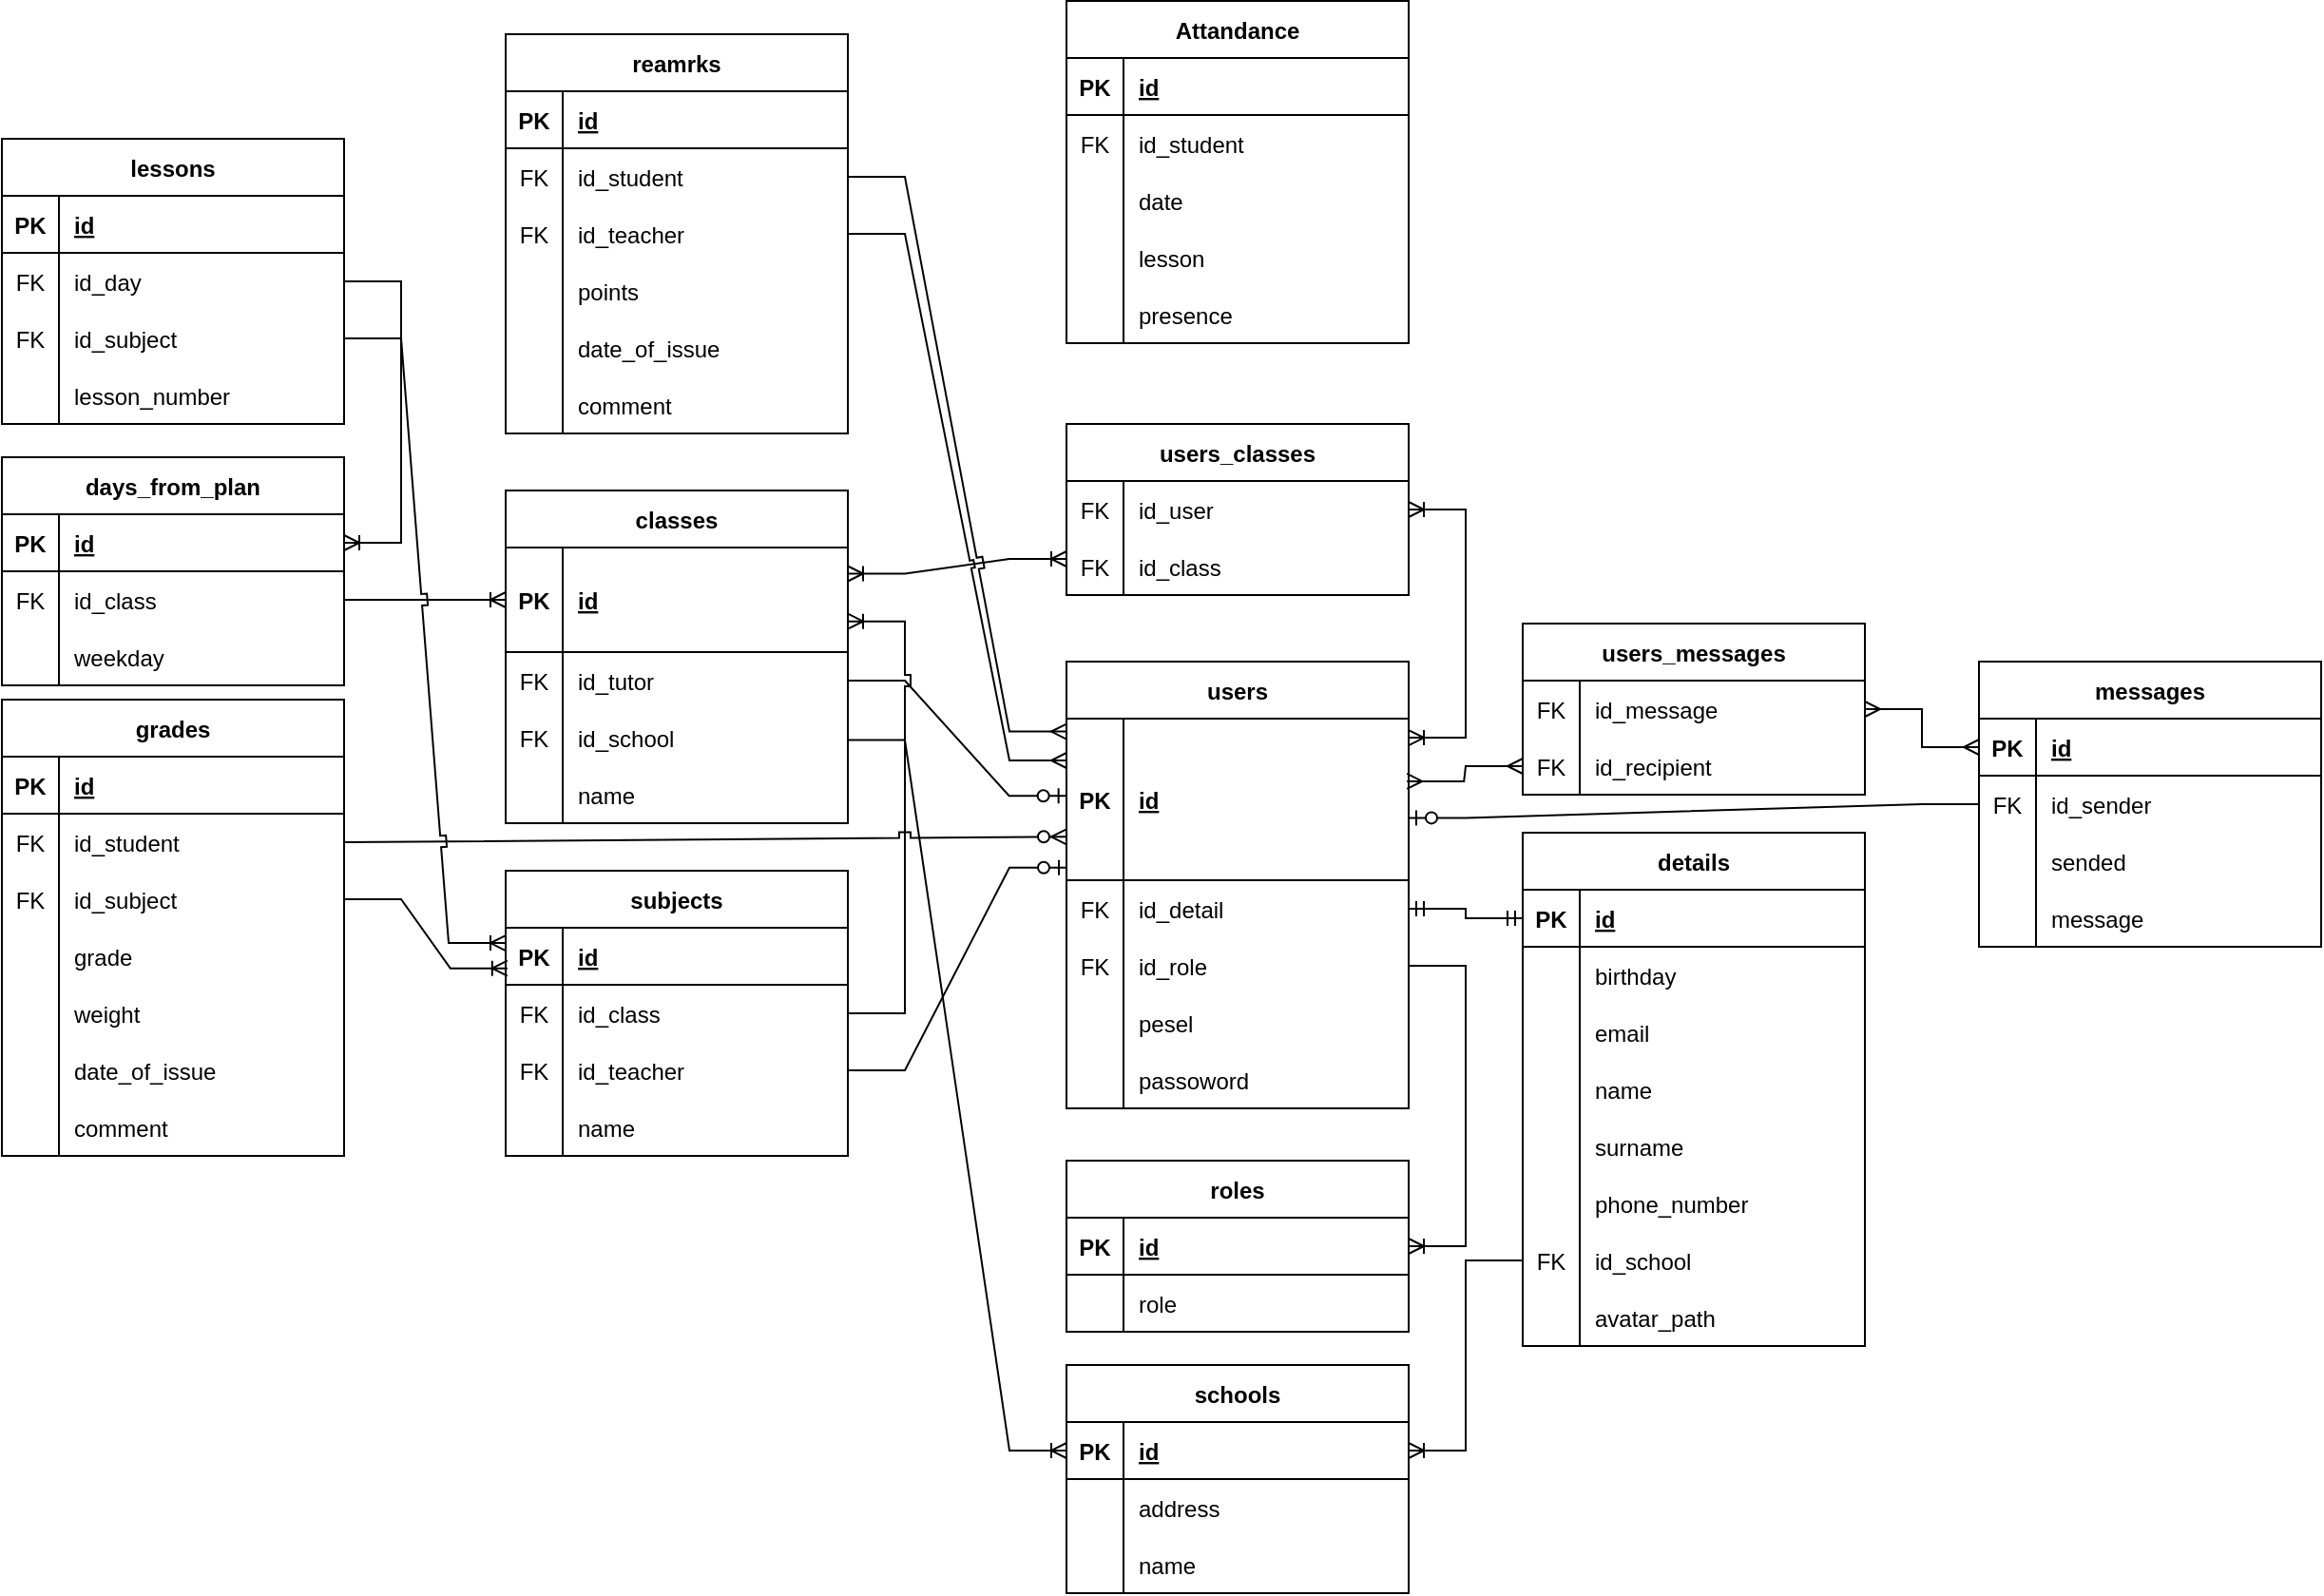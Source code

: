 <mxfile version="20.8.20" type="github">
  <diagram name="Page-1" id="_HGQBxp-zxc5xhW-jHlp">
    <mxGraphModel dx="1434" dy="1923" grid="1" gridSize="10" guides="1" tooltips="1" connect="1" arrows="1" fold="1" page="1" pageScale="1" pageWidth="827" pageHeight="1169" math="0" shadow="0">
      <root>
        <mxCell id="0" />
        <mxCell id="1" parent="0" />
        <mxCell id="NYE9seQgFOBxGJMTWFas-3" value="grades" style="shape=table;startSize=30;container=1;collapsible=1;childLayout=tableLayout;fixedRows=1;rowLines=0;fontStyle=1;align=center;resizeLast=1;rounded=0;labelBackgroundColor=none;" parent="1" vertex="1">
          <mxGeometry x="120" y="340" width="180" height="240" as="geometry" />
        </mxCell>
        <mxCell id="NYE9seQgFOBxGJMTWFas-4" value="" style="shape=tableRow;horizontal=0;startSize=0;swimlaneHead=0;swimlaneBody=0;fillColor=none;collapsible=0;dropTarget=0;points=[[0,0.5],[1,0.5]];portConstraint=eastwest;top=0;left=0;right=0;bottom=1;rounded=0;labelBackgroundColor=none;" parent="NYE9seQgFOBxGJMTWFas-3" vertex="1">
          <mxGeometry y="30" width="180" height="30" as="geometry" />
        </mxCell>
        <mxCell id="NYE9seQgFOBxGJMTWFas-5" value="PK" style="shape=partialRectangle;connectable=0;fillColor=none;top=0;left=0;bottom=0;right=0;fontStyle=1;overflow=hidden;rounded=0;labelBackgroundColor=none;" parent="NYE9seQgFOBxGJMTWFas-4" vertex="1">
          <mxGeometry width="30" height="30" as="geometry">
            <mxRectangle width="30" height="30" as="alternateBounds" />
          </mxGeometry>
        </mxCell>
        <mxCell id="NYE9seQgFOBxGJMTWFas-6" value="id" style="shape=partialRectangle;connectable=0;fillColor=none;top=0;left=0;bottom=0;right=0;align=left;spacingLeft=6;fontStyle=5;overflow=hidden;rounded=0;labelBackgroundColor=none;" parent="NYE9seQgFOBxGJMTWFas-4" vertex="1">
          <mxGeometry x="30" width="150" height="30" as="geometry">
            <mxRectangle width="150" height="30" as="alternateBounds" />
          </mxGeometry>
        </mxCell>
        <mxCell id="NYE9seQgFOBxGJMTWFas-71" value="" style="shape=tableRow;horizontal=0;startSize=0;swimlaneHead=0;swimlaneBody=0;fillColor=none;collapsible=0;dropTarget=0;points=[[0,0.5],[1,0.5]];portConstraint=eastwest;top=0;left=0;right=0;bottom=0;rounded=0;labelBackgroundColor=none;" parent="NYE9seQgFOBxGJMTWFas-3" vertex="1">
          <mxGeometry y="60" width="180" height="30" as="geometry" />
        </mxCell>
        <mxCell id="NYE9seQgFOBxGJMTWFas-72" value="FK" style="shape=partialRectangle;connectable=0;fillColor=none;top=0;left=0;bottom=0;right=0;fontStyle=0;overflow=hidden;rounded=0;labelBackgroundColor=none;" parent="NYE9seQgFOBxGJMTWFas-71" vertex="1">
          <mxGeometry width="30" height="30" as="geometry">
            <mxRectangle width="30" height="30" as="alternateBounds" />
          </mxGeometry>
        </mxCell>
        <mxCell id="NYE9seQgFOBxGJMTWFas-73" value="id_student" style="shape=partialRectangle;connectable=0;fillColor=none;top=0;left=0;bottom=0;right=0;align=left;spacingLeft=6;fontStyle=0;overflow=hidden;rounded=0;labelBackgroundColor=none;" parent="NYE9seQgFOBxGJMTWFas-71" vertex="1">
          <mxGeometry x="30" width="150" height="30" as="geometry">
            <mxRectangle width="150" height="30" as="alternateBounds" />
          </mxGeometry>
        </mxCell>
        <mxCell id="NYE9seQgFOBxGJMTWFas-326" value="" style="shape=tableRow;horizontal=0;startSize=0;swimlaneHead=0;swimlaneBody=0;fillColor=none;collapsible=0;dropTarget=0;points=[[0,0.5],[1,0.5]];portConstraint=eastwest;top=0;left=0;right=0;bottom=0;rounded=0;labelBackgroundColor=none;" parent="NYE9seQgFOBxGJMTWFas-3" vertex="1">
          <mxGeometry y="90" width="180" height="30" as="geometry" />
        </mxCell>
        <mxCell id="NYE9seQgFOBxGJMTWFas-327" value="FK" style="shape=partialRectangle;connectable=0;fillColor=none;top=0;left=0;bottom=0;right=0;fontStyle=0;overflow=hidden;rounded=0;labelBackgroundColor=none;" parent="NYE9seQgFOBxGJMTWFas-326" vertex="1">
          <mxGeometry width="30" height="30" as="geometry">
            <mxRectangle width="30" height="30" as="alternateBounds" />
          </mxGeometry>
        </mxCell>
        <mxCell id="NYE9seQgFOBxGJMTWFas-328" value="id_subject" style="shape=partialRectangle;connectable=0;fillColor=none;top=0;left=0;bottom=0;right=0;align=left;spacingLeft=6;fontStyle=0;overflow=hidden;rounded=0;labelBackgroundColor=none;" parent="NYE9seQgFOBxGJMTWFas-326" vertex="1">
          <mxGeometry x="30" width="150" height="30" as="geometry">
            <mxRectangle width="150" height="30" as="alternateBounds" />
          </mxGeometry>
        </mxCell>
        <mxCell id="NYE9seQgFOBxGJMTWFas-7" value="" style="shape=tableRow;horizontal=0;startSize=0;swimlaneHead=0;swimlaneBody=0;fillColor=none;collapsible=0;dropTarget=0;points=[[0,0.5],[1,0.5]];portConstraint=eastwest;top=0;left=0;right=0;bottom=0;rounded=0;labelBackgroundColor=none;" parent="NYE9seQgFOBxGJMTWFas-3" vertex="1">
          <mxGeometry y="120" width="180" height="30" as="geometry" />
        </mxCell>
        <mxCell id="NYE9seQgFOBxGJMTWFas-8" value="" style="shape=partialRectangle;connectable=0;fillColor=none;top=0;left=0;bottom=0;right=0;editable=1;overflow=hidden;rounded=0;labelBackgroundColor=none;" parent="NYE9seQgFOBxGJMTWFas-7" vertex="1">
          <mxGeometry width="30" height="30" as="geometry">
            <mxRectangle width="30" height="30" as="alternateBounds" />
          </mxGeometry>
        </mxCell>
        <mxCell id="NYE9seQgFOBxGJMTWFas-9" value="grade" style="shape=partialRectangle;connectable=0;fillColor=none;top=0;left=0;bottom=0;right=0;align=left;spacingLeft=6;overflow=hidden;rounded=0;labelBackgroundColor=none;" parent="NYE9seQgFOBxGJMTWFas-7" vertex="1">
          <mxGeometry x="30" width="150" height="30" as="geometry">
            <mxRectangle width="150" height="30" as="alternateBounds" />
          </mxGeometry>
        </mxCell>
        <mxCell id="NYE9seQgFOBxGJMTWFas-10" value="" style="shape=tableRow;horizontal=0;startSize=0;swimlaneHead=0;swimlaneBody=0;fillColor=none;collapsible=0;dropTarget=0;points=[[0,0.5],[1,0.5]];portConstraint=eastwest;top=0;left=0;right=0;bottom=0;rounded=0;labelBackgroundColor=none;" parent="NYE9seQgFOBxGJMTWFas-3" vertex="1">
          <mxGeometry y="150" width="180" height="30" as="geometry" />
        </mxCell>
        <mxCell id="NYE9seQgFOBxGJMTWFas-11" value="" style="shape=partialRectangle;connectable=0;fillColor=none;top=0;left=0;bottom=0;right=0;editable=1;overflow=hidden;rounded=0;labelBackgroundColor=none;" parent="NYE9seQgFOBxGJMTWFas-10" vertex="1">
          <mxGeometry width="30" height="30" as="geometry">
            <mxRectangle width="30" height="30" as="alternateBounds" />
          </mxGeometry>
        </mxCell>
        <mxCell id="NYE9seQgFOBxGJMTWFas-12" value="weight" style="shape=partialRectangle;connectable=0;fillColor=none;top=0;left=0;bottom=0;right=0;align=left;spacingLeft=6;overflow=hidden;rounded=0;labelBackgroundColor=none;" parent="NYE9seQgFOBxGJMTWFas-10" vertex="1">
          <mxGeometry x="30" width="150" height="30" as="geometry">
            <mxRectangle width="150" height="30" as="alternateBounds" />
          </mxGeometry>
        </mxCell>
        <mxCell id="NYE9seQgFOBxGJMTWFas-13" value="" style="shape=tableRow;horizontal=0;startSize=0;swimlaneHead=0;swimlaneBody=0;fillColor=none;collapsible=0;dropTarget=0;points=[[0,0.5],[1,0.5]];portConstraint=eastwest;top=0;left=0;right=0;bottom=0;rounded=0;labelBackgroundColor=none;" parent="NYE9seQgFOBxGJMTWFas-3" vertex="1">
          <mxGeometry y="180" width="180" height="30" as="geometry" />
        </mxCell>
        <mxCell id="NYE9seQgFOBxGJMTWFas-14" value="" style="shape=partialRectangle;connectable=0;fillColor=none;top=0;left=0;bottom=0;right=0;editable=1;overflow=hidden;rounded=0;labelBackgroundColor=none;" parent="NYE9seQgFOBxGJMTWFas-13" vertex="1">
          <mxGeometry width="30" height="30" as="geometry">
            <mxRectangle width="30" height="30" as="alternateBounds" />
          </mxGeometry>
        </mxCell>
        <mxCell id="NYE9seQgFOBxGJMTWFas-15" value="date_of_issue" style="shape=partialRectangle;connectable=0;fillColor=none;top=0;left=0;bottom=0;right=0;align=left;spacingLeft=6;overflow=hidden;rounded=0;labelBackgroundColor=none;" parent="NYE9seQgFOBxGJMTWFas-13" vertex="1">
          <mxGeometry x="30" width="150" height="30" as="geometry">
            <mxRectangle width="150" height="30" as="alternateBounds" />
          </mxGeometry>
        </mxCell>
        <mxCell id="NYE9seQgFOBxGJMTWFas-77" value="" style="shape=tableRow;horizontal=0;startSize=0;swimlaneHead=0;swimlaneBody=0;fillColor=none;collapsible=0;dropTarget=0;points=[[0,0.5],[1,0.5]];portConstraint=eastwest;top=0;left=0;right=0;bottom=0;rounded=0;labelBackgroundColor=none;" parent="NYE9seQgFOBxGJMTWFas-3" vertex="1">
          <mxGeometry y="210" width="180" height="30" as="geometry" />
        </mxCell>
        <mxCell id="NYE9seQgFOBxGJMTWFas-78" value="" style="shape=partialRectangle;connectable=0;fillColor=none;top=0;left=0;bottom=0;right=0;editable=1;overflow=hidden;rounded=0;labelBackgroundColor=none;" parent="NYE9seQgFOBxGJMTWFas-77" vertex="1">
          <mxGeometry width="30" height="30" as="geometry">
            <mxRectangle width="30" height="30" as="alternateBounds" />
          </mxGeometry>
        </mxCell>
        <mxCell id="NYE9seQgFOBxGJMTWFas-79" value="comment" style="shape=partialRectangle;connectable=0;fillColor=none;top=0;left=0;bottom=0;right=0;align=left;spacingLeft=6;overflow=hidden;rounded=0;labelBackgroundColor=none;" parent="NYE9seQgFOBxGJMTWFas-77" vertex="1">
          <mxGeometry x="30" width="150" height="30" as="geometry">
            <mxRectangle width="150" height="30" as="alternateBounds" />
          </mxGeometry>
        </mxCell>
        <mxCell id="NYE9seQgFOBxGJMTWFas-29" value="classes" style="shape=table;startSize=30;container=1;collapsible=1;childLayout=tableLayout;fixedRows=1;rowLines=0;fontStyle=1;align=center;resizeLast=1;rounded=0;labelBackgroundColor=none;" parent="1" vertex="1">
          <mxGeometry x="385" y="230" width="180" height="175" as="geometry" />
        </mxCell>
        <mxCell id="NYE9seQgFOBxGJMTWFas-30" value="" style="shape=tableRow;horizontal=0;startSize=0;swimlaneHead=0;swimlaneBody=0;fillColor=none;collapsible=0;dropTarget=0;points=[[0,0.5],[1,0.5]];portConstraint=eastwest;top=0;left=0;right=0;bottom=1;rounded=0;labelBackgroundColor=none;" parent="NYE9seQgFOBxGJMTWFas-29" vertex="1">
          <mxGeometry y="30" width="180" height="55" as="geometry" />
        </mxCell>
        <mxCell id="NYE9seQgFOBxGJMTWFas-31" value="PK" style="shape=partialRectangle;connectable=0;fillColor=none;top=0;left=0;bottom=0;right=0;fontStyle=1;overflow=hidden;rounded=0;labelBackgroundColor=none;" parent="NYE9seQgFOBxGJMTWFas-30" vertex="1">
          <mxGeometry width="30" height="55" as="geometry">
            <mxRectangle width="30" height="55" as="alternateBounds" />
          </mxGeometry>
        </mxCell>
        <mxCell id="NYE9seQgFOBxGJMTWFas-32" value="id" style="shape=partialRectangle;connectable=0;fillColor=none;top=0;left=0;bottom=0;right=0;align=left;spacingLeft=6;fontStyle=5;overflow=hidden;rounded=0;labelBackgroundColor=none;" parent="NYE9seQgFOBxGJMTWFas-30" vertex="1">
          <mxGeometry x="30" width="150" height="55" as="geometry">
            <mxRectangle width="150" height="55" as="alternateBounds" />
          </mxGeometry>
        </mxCell>
        <mxCell id="NYE9seQgFOBxGJMTWFas-81" value="" style="shape=tableRow;horizontal=0;startSize=0;swimlaneHead=0;swimlaneBody=0;fillColor=none;collapsible=0;dropTarget=0;points=[[0,0.5],[1,0.5]];portConstraint=eastwest;top=0;left=0;right=0;bottom=0;rounded=0;labelBackgroundColor=none;" parent="NYE9seQgFOBxGJMTWFas-29" vertex="1">
          <mxGeometry y="85" width="180" height="30" as="geometry" />
        </mxCell>
        <mxCell id="NYE9seQgFOBxGJMTWFas-82" value="FK" style="shape=partialRectangle;connectable=0;fillColor=none;top=0;left=0;bottom=0;right=0;editable=1;overflow=hidden;rounded=0;labelBackgroundColor=none;" parent="NYE9seQgFOBxGJMTWFas-81" vertex="1">
          <mxGeometry width="30" height="30" as="geometry">
            <mxRectangle width="30" height="30" as="alternateBounds" />
          </mxGeometry>
        </mxCell>
        <mxCell id="NYE9seQgFOBxGJMTWFas-83" value="id_tutor" style="shape=partialRectangle;connectable=0;fillColor=none;top=0;left=0;bottom=0;right=0;align=left;spacingLeft=6;overflow=hidden;rounded=0;labelBackgroundColor=none;" parent="NYE9seQgFOBxGJMTWFas-81" vertex="1">
          <mxGeometry x="30" width="150" height="30" as="geometry">
            <mxRectangle width="150" height="30" as="alternateBounds" />
          </mxGeometry>
        </mxCell>
        <mxCell id="1BFZD8_NQaoCYZB0v_Hj-1" value="" style="shape=tableRow;horizontal=0;startSize=0;swimlaneHead=0;swimlaneBody=0;fillColor=none;collapsible=0;dropTarget=0;points=[[0,0.5],[1,0.5]];portConstraint=eastwest;top=0;left=0;right=0;bottom=0;" vertex="1" parent="NYE9seQgFOBxGJMTWFas-29">
          <mxGeometry y="115" width="180" height="30" as="geometry" />
        </mxCell>
        <mxCell id="1BFZD8_NQaoCYZB0v_Hj-2" value="FK" style="shape=partialRectangle;connectable=0;fillColor=none;top=0;left=0;bottom=0;right=0;fontStyle=0;overflow=hidden;" vertex="1" parent="1BFZD8_NQaoCYZB0v_Hj-1">
          <mxGeometry width="30" height="30" as="geometry">
            <mxRectangle width="30" height="30" as="alternateBounds" />
          </mxGeometry>
        </mxCell>
        <mxCell id="1BFZD8_NQaoCYZB0v_Hj-3" value="id_school" style="shape=partialRectangle;connectable=0;fillColor=none;top=0;left=0;bottom=0;right=0;align=left;spacingLeft=6;fontStyle=0;overflow=hidden;" vertex="1" parent="1BFZD8_NQaoCYZB0v_Hj-1">
          <mxGeometry x="30" width="150" height="30" as="geometry">
            <mxRectangle width="150" height="30" as="alternateBounds" />
          </mxGeometry>
        </mxCell>
        <mxCell id="NYE9seQgFOBxGJMTWFas-36" value="" style="shape=tableRow;horizontal=0;startSize=0;swimlaneHead=0;swimlaneBody=0;fillColor=none;collapsible=0;dropTarget=0;points=[[0,0.5],[1,0.5]];portConstraint=eastwest;top=0;left=0;right=0;bottom=0;rounded=0;labelBackgroundColor=none;" parent="NYE9seQgFOBxGJMTWFas-29" vertex="1">
          <mxGeometry y="145" width="180" height="30" as="geometry" />
        </mxCell>
        <mxCell id="NYE9seQgFOBxGJMTWFas-37" value="" style="shape=partialRectangle;connectable=0;fillColor=none;top=0;left=0;bottom=0;right=0;editable=1;overflow=hidden;rounded=0;labelBackgroundColor=none;" parent="NYE9seQgFOBxGJMTWFas-36" vertex="1">
          <mxGeometry width="30" height="30" as="geometry">
            <mxRectangle width="30" height="30" as="alternateBounds" />
          </mxGeometry>
        </mxCell>
        <mxCell id="NYE9seQgFOBxGJMTWFas-38" value="name" style="shape=partialRectangle;connectable=0;fillColor=none;top=0;left=0;bottom=0;right=0;align=left;spacingLeft=6;overflow=hidden;rounded=0;labelBackgroundColor=none;" parent="NYE9seQgFOBxGJMTWFas-36" vertex="1">
          <mxGeometry x="30" width="150" height="30" as="geometry">
            <mxRectangle width="150" height="30" as="alternateBounds" />
          </mxGeometry>
        </mxCell>
        <mxCell id="NYE9seQgFOBxGJMTWFas-93" value="schools" style="shape=table;startSize=30;container=1;collapsible=1;childLayout=tableLayout;fixedRows=1;rowLines=0;fontStyle=1;align=center;resizeLast=1;rounded=0;labelBackgroundColor=none;" parent="1" vertex="1">
          <mxGeometry x="680" y="690" width="180" height="120" as="geometry" />
        </mxCell>
        <mxCell id="NYE9seQgFOBxGJMTWFas-94" value="" style="shape=tableRow;horizontal=0;startSize=0;swimlaneHead=0;swimlaneBody=0;fillColor=none;collapsible=0;dropTarget=0;points=[[0,0.5],[1,0.5]];portConstraint=eastwest;top=0;left=0;right=0;bottom=1;rounded=0;labelBackgroundColor=none;" parent="NYE9seQgFOBxGJMTWFas-93" vertex="1">
          <mxGeometry y="30" width="180" height="30" as="geometry" />
        </mxCell>
        <mxCell id="NYE9seQgFOBxGJMTWFas-95" value="PK" style="shape=partialRectangle;connectable=0;fillColor=none;top=0;left=0;bottom=0;right=0;fontStyle=1;overflow=hidden;rounded=0;labelBackgroundColor=none;" parent="NYE9seQgFOBxGJMTWFas-94" vertex="1">
          <mxGeometry width="30" height="30" as="geometry">
            <mxRectangle width="30" height="30" as="alternateBounds" />
          </mxGeometry>
        </mxCell>
        <mxCell id="NYE9seQgFOBxGJMTWFas-96" value="id" style="shape=partialRectangle;connectable=0;fillColor=none;top=0;left=0;bottom=0;right=0;align=left;spacingLeft=6;fontStyle=5;overflow=hidden;rounded=0;labelBackgroundColor=none;" parent="NYE9seQgFOBxGJMTWFas-94" vertex="1">
          <mxGeometry x="30" width="150" height="30" as="geometry">
            <mxRectangle width="150" height="30" as="alternateBounds" />
          </mxGeometry>
        </mxCell>
        <mxCell id="NYE9seQgFOBxGJMTWFas-103" value="" style="shape=tableRow;horizontal=0;startSize=0;swimlaneHead=0;swimlaneBody=0;fillColor=none;collapsible=0;dropTarget=0;points=[[0,0.5],[1,0.5]];portConstraint=eastwest;top=0;left=0;right=0;bottom=0;rounded=0;labelBackgroundColor=none;" parent="NYE9seQgFOBxGJMTWFas-93" vertex="1">
          <mxGeometry y="60" width="180" height="30" as="geometry" />
        </mxCell>
        <mxCell id="NYE9seQgFOBxGJMTWFas-104" value="" style="shape=partialRectangle;connectable=0;fillColor=none;top=0;left=0;bottom=0;right=0;editable=1;overflow=hidden;rounded=0;labelBackgroundColor=none;" parent="NYE9seQgFOBxGJMTWFas-103" vertex="1">
          <mxGeometry width="30" height="30" as="geometry">
            <mxRectangle width="30" height="30" as="alternateBounds" />
          </mxGeometry>
        </mxCell>
        <mxCell id="NYE9seQgFOBxGJMTWFas-105" value="address" style="shape=partialRectangle;connectable=0;fillColor=none;top=0;left=0;bottom=0;right=0;align=left;spacingLeft=6;overflow=hidden;rounded=0;labelBackgroundColor=none;" parent="NYE9seQgFOBxGJMTWFas-103" vertex="1">
          <mxGeometry x="30" width="150" height="30" as="geometry">
            <mxRectangle width="150" height="30" as="alternateBounds" />
          </mxGeometry>
        </mxCell>
        <mxCell id="NYE9seQgFOBxGJMTWFas-107" value="" style="shape=tableRow;horizontal=0;startSize=0;swimlaneHead=0;swimlaneBody=0;fillColor=none;collapsible=0;dropTarget=0;points=[[0,0.5],[1,0.5]];portConstraint=eastwest;top=0;left=0;right=0;bottom=0;rounded=0;labelBackgroundColor=none;" parent="NYE9seQgFOBxGJMTWFas-93" vertex="1">
          <mxGeometry y="90" width="180" height="30" as="geometry" />
        </mxCell>
        <mxCell id="NYE9seQgFOBxGJMTWFas-108" value="" style="shape=partialRectangle;connectable=0;fillColor=none;top=0;left=0;bottom=0;right=0;editable=1;overflow=hidden;rounded=0;labelBackgroundColor=none;" parent="NYE9seQgFOBxGJMTWFas-107" vertex="1">
          <mxGeometry width="30" height="30" as="geometry">
            <mxRectangle width="30" height="30" as="alternateBounds" />
          </mxGeometry>
        </mxCell>
        <mxCell id="NYE9seQgFOBxGJMTWFas-109" value="name" style="shape=partialRectangle;connectable=0;fillColor=none;top=0;left=0;bottom=0;right=0;align=left;spacingLeft=6;overflow=hidden;rounded=0;labelBackgroundColor=none;" parent="NYE9seQgFOBxGJMTWFas-107" vertex="1">
          <mxGeometry x="30" width="150" height="30" as="geometry">
            <mxRectangle width="150" height="30" as="alternateBounds" />
          </mxGeometry>
        </mxCell>
        <mxCell id="NYE9seQgFOBxGJMTWFas-114" value="subjects" style="shape=table;startSize=30;container=1;collapsible=1;childLayout=tableLayout;fixedRows=1;rowLines=0;fontStyle=1;align=center;resizeLast=1;rounded=0;labelBackgroundColor=none;" parent="1" vertex="1">
          <mxGeometry x="385" y="430" width="180" height="150" as="geometry" />
        </mxCell>
        <mxCell id="NYE9seQgFOBxGJMTWFas-115" value="" style="shape=tableRow;horizontal=0;startSize=0;swimlaneHead=0;swimlaneBody=0;fillColor=none;collapsible=0;dropTarget=0;points=[[0,0.5],[1,0.5]];portConstraint=eastwest;top=0;left=0;right=0;bottom=1;rounded=0;labelBackgroundColor=none;" parent="NYE9seQgFOBxGJMTWFas-114" vertex="1">
          <mxGeometry y="30" width="180" height="30" as="geometry" />
        </mxCell>
        <mxCell id="NYE9seQgFOBxGJMTWFas-116" value="PK" style="shape=partialRectangle;connectable=0;fillColor=none;top=0;left=0;bottom=0;right=0;fontStyle=1;overflow=hidden;rounded=0;labelBackgroundColor=none;" parent="NYE9seQgFOBxGJMTWFas-115" vertex="1">
          <mxGeometry width="30" height="30" as="geometry">
            <mxRectangle width="30" height="30" as="alternateBounds" />
          </mxGeometry>
        </mxCell>
        <mxCell id="NYE9seQgFOBxGJMTWFas-117" value="id" style="shape=partialRectangle;connectable=0;fillColor=none;top=0;left=0;bottom=0;right=0;align=left;spacingLeft=6;fontStyle=5;overflow=hidden;rounded=0;labelBackgroundColor=none;" parent="NYE9seQgFOBxGJMTWFas-115" vertex="1">
          <mxGeometry x="30" width="150" height="30" as="geometry">
            <mxRectangle width="150" height="30" as="alternateBounds" />
          </mxGeometry>
        </mxCell>
        <mxCell id="NYE9seQgFOBxGJMTWFas-329" value="" style="shape=tableRow;horizontal=0;startSize=0;swimlaneHead=0;swimlaneBody=0;fillColor=none;collapsible=0;dropTarget=0;points=[[0,0.5],[1,0.5]];portConstraint=eastwest;top=0;left=0;right=0;bottom=0;rounded=0;labelBackgroundColor=none;" parent="NYE9seQgFOBxGJMTWFas-114" vertex="1">
          <mxGeometry y="60" width="180" height="30" as="geometry" />
        </mxCell>
        <mxCell id="NYE9seQgFOBxGJMTWFas-330" value="FK" style="shape=partialRectangle;connectable=0;fillColor=none;top=0;left=0;bottom=0;right=0;fontStyle=0;overflow=hidden;rounded=0;labelBackgroundColor=none;" parent="NYE9seQgFOBxGJMTWFas-329" vertex="1">
          <mxGeometry width="30" height="30" as="geometry">
            <mxRectangle width="30" height="30" as="alternateBounds" />
          </mxGeometry>
        </mxCell>
        <mxCell id="NYE9seQgFOBxGJMTWFas-331" value="id_class" style="shape=partialRectangle;connectable=0;fillColor=none;top=0;left=0;bottom=0;right=0;align=left;spacingLeft=6;fontStyle=0;overflow=hidden;rounded=0;labelBackgroundColor=none;" parent="NYE9seQgFOBxGJMTWFas-329" vertex="1">
          <mxGeometry x="30" width="150" height="30" as="geometry">
            <mxRectangle width="150" height="30" as="alternateBounds" />
          </mxGeometry>
        </mxCell>
        <mxCell id="xnJxR2Mf4vkhum-jP50F-24" value="" style="shape=tableRow;horizontal=0;startSize=0;swimlaneHead=0;swimlaneBody=0;fillColor=none;collapsible=0;dropTarget=0;points=[[0,0.5],[1,0.5]];portConstraint=eastwest;top=0;left=0;right=0;bottom=0;rounded=0;labelBackgroundColor=none;" parent="NYE9seQgFOBxGJMTWFas-114" vertex="1">
          <mxGeometry y="90" width="180" height="30" as="geometry" />
        </mxCell>
        <mxCell id="xnJxR2Mf4vkhum-jP50F-25" value="FK" style="shape=partialRectangle;connectable=0;fillColor=none;top=0;left=0;bottom=0;right=0;fontStyle=0;overflow=hidden;rounded=0;labelBackgroundColor=none;" parent="xnJxR2Mf4vkhum-jP50F-24" vertex="1">
          <mxGeometry width="30" height="30" as="geometry">
            <mxRectangle width="30" height="30" as="alternateBounds" />
          </mxGeometry>
        </mxCell>
        <mxCell id="xnJxR2Mf4vkhum-jP50F-26" value="id_teacher" style="shape=partialRectangle;connectable=0;fillColor=none;top=0;left=0;bottom=0;right=0;align=left;spacingLeft=6;fontStyle=0;overflow=hidden;rounded=0;labelBackgroundColor=none;" parent="xnJxR2Mf4vkhum-jP50F-24" vertex="1">
          <mxGeometry x="30" width="150" height="30" as="geometry">
            <mxRectangle width="150" height="30" as="alternateBounds" />
          </mxGeometry>
        </mxCell>
        <mxCell id="NYE9seQgFOBxGJMTWFas-118" value="" style="shape=tableRow;horizontal=0;startSize=0;swimlaneHead=0;swimlaneBody=0;fillColor=none;collapsible=0;dropTarget=0;points=[[0,0.5],[1,0.5]];portConstraint=eastwest;top=0;left=0;right=0;bottom=0;rounded=0;labelBackgroundColor=none;" parent="NYE9seQgFOBxGJMTWFas-114" vertex="1">
          <mxGeometry y="120" width="180" height="30" as="geometry" />
        </mxCell>
        <mxCell id="NYE9seQgFOBxGJMTWFas-119" value="" style="shape=partialRectangle;connectable=0;fillColor=none;top=0;left=0;bottom=0;right=0;editable=1;overflow=hidden;rounded=0;labelBackgroundColor=none;" parent="NYE9seQgFOBxGJMTWFas-118" vertex="1">
          <mxGeometry width="30" height="30" as="geometry">
            <mxRectangle width="30" height="30" as="alternateBounds" />
          </mxGeometry>
        </mxCell>
        <mxCell id="NYE9seQgFOBxGJMTWFas-120" value="name" style="shape=partialRectangle;connectable=0;fillColor=none;top=0;left=0;bottom=0;right=0;align=left;spacingLeft=6;overflow=hidden;rounded=0;labelBackgroundColor=none;" parent="NYE9seQgFOBxGJMTWFas-118" vertex="1">
          <mxGeometry x="30" width="150" height="30" as="geometry">
            <mxRectangle width="150" height="30" as="alternateBounds" />
          </mxGeometry>
        </mxCell>
        <mxCell id="NYE9seQgFOBxGJMTWFas-144" value="reamrks" style="shape=table;startSize=30;container=1;collapsible=1;childLayout=tableLayout;fixedRows=1;rowLines=0;fontStyle=1;align=center;resizeLast=1;rounded=0;labelBackgroundColor=none;" parent="1" vertex="1">
          <mxGeometry x="385" y="-10" width="180" height="210" as="geometry" />
        </mxCell>
        <mxCell id="NYE9seQgFOBxGJMTWFas-145" value="" style="shape=tableRow;horizontal=0;startSize=0;swimlaneHead=0;swimlaneBody=0;fillColor=none;collapsible=0;dropTarget=0;points=[[0,0.5],[1,0.5]];portConstraint=eastwest;top=0;left=0;right=0;bottom=1;rounded=0;labelBackgroundColor=none;" parent="NYE9seQgFOBxGJMTWFas-144" vertex="1">
          <mxGeometry y="30" width="180" height="30" as="geometry" />
        </mxCell>
        <mxCell id="NYE9seQgFOBxGJMTWFas-146" value="PK" style="shape=partialRectangle;connectable=0;fillColor=none;top=0;left=0;bottom=0;right=0;fontStyle=1;overflow=hidden;rounded=0;labelBackgroundColor=none;" parent="NYE9seQgFOBxGJMTWFas-145" vertex="1">
          <mxGeometry width="30" height="30" as="geometry">
            <mxRectangle width="30" height="30" as="alternateBounds" />
          </mxGeometry>
        </mxCell>
        <mxCell id="NYE9seQgFOBxGJMTWFas-147" value="id" style="shape=partialRectangle;connectable=0;fillColor=none;top=0;left=0;bottom=0;right=0;align=left;spacingLeft=6;fontStyle=5;overflow=hidden;rounded=0;labelBackgroundColor=none;" parent="NYE9seQgFOBxGJMTWFas-145" vertex="1">
          <mxGeometry x="30" width="150" height="30" as="geometry">
            <mxRectangle width="150" height="30" as="alternateBounds" />
          </mxGeometry>
        </mxCell>
        <mxCell id="NYE9seQgFOBxGJMTWFas-157" value="" style="shape=tableRow;horizontal=0;startSize=0;swimlaneHead=0;swimlaneBody=0;fillColor=none;collapsible=0;dropTarget=0;points=[[0,0.5],[1,0.5]];portConstraint=eastwest;top=0;left=0;right=0;bottom=0;rounded=0;labelBackgroundColor=none;" parent="NYE9seQgFOBxGJMTWFas-144" vertex="1">
          <mxGeometry y="60" width="180" height="30" as="geometry" />
        </mxCell>
        <mxCell id="NYE9seQgFOBxGJMTWFas-158" value="FK" style="shape=partialRectangle;connectable=0;fillColor=none;top=0;left=0;bottom=0;right=0;fontStyle=0;overflow=hidden;rounded=0;labelBackgroundColor=none;" parent="NYE9seQgFOBxGJMTWFas-157" vertex="1">
          <mxGeometry width="30" height="30" as="geometry">
            <mxRectangle width="30" height="30" as="alternateBounds" />
          </mxGeometry>
        </mxCell>
        <mxCell id="NYE9seQgFOBxGJMTWFas-159" value="id_student" style="shape=partialRectangle;connectable=0;fillColor=none;top=0;left=0;bottom=0;right=0;align=left;spacingLeft=6;fontStyle=0;overflow=hidden;rounded=0;labelBackgroundColor=none;" parent="NYE9seQgFOBxGJMTWFas-157" vertex="1">
          <mxGeometry x="30" width="150" height="30" as="geometry">
            <mxRectangle width="150" height="30" as="alternateBounds" />
          </mxGeometry>
        </mxCell>
        <mxCell id="NYE9seQgFOBxGJMTWFas-160" value="" style="shape=tableRow;horizontal=0;startSize=0;swimlaneHead=0;swimlaneBody=0;fillColor=none;collapsible=0;dropTarget=0;points=[[0,0.5],[1,0.5]];portConstraint=eastwest;top=0;left=0;right=0;bottom=0;rounded=0;labelBackgroundColor=none;" parent="NYE9seQgFOBxGJMTWFas-144" vertex="1">
          <mxGeometry y="90" width="180" height="30" as="geometry" />
        </mxCell>
        <mxCell id="NYE9seQgFOBxGJMTWFas-161" value="FK" style="shape=partialRectangle;connectable=0;fillColor=none;top=0;left=0;bottom=0;right=0;fontStyle=0;overflow=hidden;rounded=0;labelBackgroundColor=none;" parent="NYE9seQgFOBxGJMTWFas-160" vertex="1">
          <mxGeometry width="30" height="30" as="geometry">
            <mxRectangle width="30" height="30" as="alternateBounds" />
          </mxGeometry>
        </mxCell>
        <mxCell id="NYE9seQgFOBxGJMTWFas-162" value="id_teacher" style="shape=partialRectangle;connectable=0;fillColor=none;top=0;left=0;bottom=0;right=0;align=left;spacingLeft=6;fontStyle=0;overflow=hidden;rounded=0;labelBackgroundColor=none;" parent="NYE9seQgFOBxGJMTWFas-160" vertex="1">
          <mxGeometry x="30" width="150" height="30" as="geometry">
            <mxRectangle width="150" height="30" as="alternateBounds" />
          </mxGeometry>
        </mxCell>
        <mxCell id="NYE9seQgFOBxGJMTWFas-148" value="" style="shape=tableRow;horizontal=0;startSize=0;swimlaneHead=0;swimlaneBody=0;fillColor=none;collapsible=0;dropTarget=0;points=[[0,0.5],[1,0.5]];portConstraint=eastwest;top=0;left=0;right=0;bottom=0;rounded=0;labelBackgroundColor=none;" parent="NYE9seQgFOBxGJMTWFas-144" vertex="1">
          <mxGeometry y="120" width="180" height="30" as="geometry" />
        </mxCell>
        <mxCell id="NYE9seQgFOBxGJMTWFas-149" value="" style="shape=partialRectangle;connectable=0;fillColor=none;top=0;left=0;bottom=0;right=0;editable=1;overflow=hidden;rounded=0;labelBackgroundColor=none;" parent="NYE9seQgFOBxGJMTWFas-148" vertex="1">
          <mxGeometry width="30" height="30" as="geometry">
            <mxRectangle width="30" height="30" as="alternateBounds" />
          </mxGeometry>
        </mxCell>
        <mxCell id="NYE9seQgFOBxGJMTWFas-150" value="points" style="shape=partialRectangle;connectable=0;fillColor=none;top=0;left=0;bottom=0;right=0;align=left;spacingLeft=6;overflow=hidden;rounded=0;labelBackgroundColor=none;" parent="NYE9seQgFOBxGJMTWFas-148" vertex="1">
          <mxGeometry x="30" width="150" height="30" as="geometry">
            <mxRectangle width="150" height="30" as="alternateBounds" />
          </mxGeometry>
        </mxCell>
        <mxCell id="NYE9seQgFOBxGJMTWFas-151" value="" style="shape=tableRow;horizontal=0;startSize=0;swimlaneHead=0;swimlaneBody=0;fillColor=none;collapsible=0;dropTarget=0;points=[[0,0.5],[1,0.5]];portConstraint=eastwest;top=0;left=0;right=0;bottom=0;rounded=0;labelBackgroundColor=none;" parent="NYE9seQgFOBxGJMTWFas-144" vertex="1">
          <mxGeometry y="150" width="180" height="30" as="geometry" />
        </mxCell>
        <mxCell id="NYE9seQgFOBxGJMTWFas-152" value="" style="shape=partialRectangle;connectable=0;fillColor=none;top=0;left=0;bottom=0;right=0;editable=1;overflow=hidden;rounded=0;labelBackgroundColor=none;" parent="NYE9seQgFOBxGJMTWFas-151" vertex="1">
          <mxGeometry width="30" height="30" as="geometry">
            <mxRectangle width="30" height="30" as="alternateBounds" />
          </mxGeometry>
        </mxCell>
        <mxCell id="NYE9seQgFOBxGJMTWFas-153" value="date_of_issue" style="shape=partialRectangle;connectable=0;fillColor=none;top=0;left=0;bottom=0;right=0;align=left;spacingLeft=6;overflow=hidden;rounded=0;labelBackgroundColor=none;" parent="NYE9seQgFOBxGJMTWFas-151" vertex="1">
          <mxGeometry x="30" width="150" height="30" as="geometry">
            <mxRectangle width="150" height="30" as="alternateBounds" />
          </mxGeometry>
        </mxCell>
        <mxCell id="NYE9seQgFOBxGJMTWFas-154" value="" style="shape=tableRow;horizontal=0;startSize=0;swimlaneHead=0;swimlaneBody=0;fillColor=none;collapsible=0;dropTarget=0;points=[[0,0.5],[1,0.5]];portConstraint=eastwest;top=0;left=0;right=0;bottom=0;rounded=0;labelBackgroundColor=none;" parent="NYE9seQgFOBxGJMTWFas-144" vertex="1">
          <mxGeometry y="180" width="180" height="30" as="geometry" />
        </mxCell>
        <mxCell id="NYE9seQgFOBxGJMTWFas-155" value="" style="shape=partialRectangle;connectable=0;fillColor=none;top=0;left=0;bottom=0;right=0;editable=1;overflow=hidden;rounded=0;labelBackgroundColor=none;" parent="NYE9seQgFOBxGJMTWFas-154" vertex="1">
          <mxGeometry width="30" height="30" as="geometry">
            <mxRectangle width="30" height="30" as="alternateBounds" />
          </mxGeometry>
        </mxCell>
        <mxCell id="NYE9seQgFOBxGJMTWFas-156" value="comment" style="shape=partialRectangle;connectable=0;fillColor=none;top=0;left=0;bottom=0;right=0;align=left;spacingLeft=6;overflow=hidden;rounded=0;labelBackgroundColor=none;" parent="NYE9seQgFOBxGJMTWFas-154" vertex="1">
          <mxGeometry x="30" width="150" height="30" as="geometry">
            <mxRectangle width="150" height="30" as="alternateBounds" />
          </mxGeometry>
        </mxCell>
        <mxCell id="NYE9seQgFOBxGJMTWFas-165" value="messages" style="shape=table;startSize=30;container=1;collapsible=1;childLayout=tableLayout;fixedRows=1;rowLines=0;fontStyle=1;align=center;resizeLast=1;rounded=0;labelBackgroundColor=none;" parent="1" vertex="1">
          <mxGeometry x="1160" y="320" width="180" height="150" as="geometry" />
        </mxCell>
        <mxCell id="NYE9seQgFOBxGJMTWFas-166" value="" style="shape=tableRow;horizontal=0;startSize=0;swimlaneHead=0;swimlaneBody=0;fillColor=none;collapsible=0;dropTarget=0;points=[[0,0.5],[1,0.5]];portConstraint=eastwest;top=0;left=0;right=0;bottom=1;rounded=0;labelBackgroundColor=none;" parent="NYE9seQgFOBxGJMTWFas-165" vertex="1">
          <mxGeometry y="30" width="180" height="30" as="geometry" />
        </mxCell>
        <mxCell id="NYE9seQgFOBxGJMTWFas-167" value="PK" style="shape=partialRectangle;connectable=0;fillColor=none;top=0;left=0;bottom=0;right=0;fontStyle=1;overflow=hidden;rounded=0;labelBackgroundColor=none;" parent="NYE9seQgFOBxGJMTWFas-166" vertex="1">
          <mxGeometry width="30" height="30" as="geometry">
            <mxRectangle width="30" height="30" as="alternateBounds" />
          </mxGeometry>
        </mxCell>
        <mxCell id="NYE9seQgFOBxGJMTWFas-168" value="id" style="shape=partialRectangle;connectable=0;fillColor=none;top=0;left=0;bottom=0;right=0;align=left;spacingLeft=6;fontStyle=5;overflow=hidden;rounded=0;labelBackgroundColor=none;" parent="NYE9seQgFOBxGJMTWFas-166" vertex="1">
          <mxGeometry x="30" width="150" height="30" as="geometry">
            <mxRectangle width="150" height="30" as="alternateBounds" />
          </mxGeometry>
        </mxCell>
        <mxCell id="NYE9seQgFOBxGJMTWFas-178" value="" style="shape=tableRow;horizontal=0;startSize=0;swimlaneHead=0;swimlaneBody=0;fillColor=none;collapsible=0;dropTarget=0;points=[[0,0.5],[1,0.5]];portConstraint=eastwest;top=0;left=0;right=0;bottom=0;rounded=0;labelBackgroundColor=none;" parent="NYE9seQgFOBxGJMTWFas-165" vertex="1">
          <mxGeometry y="60" width="180" height="30" as="geometry" />
        </mxCell>
        <mxCell id="NYE9seQgFOBxGJMTWFas-179" value="FK" style="shape=partialRectangle;connectable=0;fillColor=none;top=0;left=0;bottom=0;right=0;fontStyle=0;overflow=hidden;rounded=0;labelBackgroundColor=none;" parent="NYE9seQgFOBxGJMTWFas-178" vertex="1">
          <mxGeometry width="30" height="30" as="geometry">
            <mxRectangle width="30" height="30" as="alternateBounds" />
          </mxGeometry>
        </mxCell>
        <mxCell id="NYE9seQgFOBxGJMTWFas-180" value="id_sender" style="shape=partialRectangle;connectable=0;fillColor=none;top=0;left=0;bottom=0;right=0;align=left;spacingLeft=6;fontStyle=0;overflow=hidden;rounded=0;labelBackgroundColor=none;" parent="NYE9seQgFOBxGJMTWFas-178" vertex="1">
          <mxGeometry x="30" width="150" height="30" as="geometry">
            <mxRectangle width="150" height="30" as="alternateBounds" />
          </mxGeometry>
        </mxCell>
        <mxCell id="NYE9seQgFOBxGJMTWFas-169" value="" style="shape=tableRow;horizontal=0;startSize=0;swimlaneHead=0;swimlaneBody=0;fillColor=none;collapsible=0;dropTarget=0;points=[[0,0.5],[1,0.5]];portConstraint=eastwest;top=0;left=0;right=0;bottom=0;rounded=0;labelBackgroundColor=none;" parent="NYE9seQgFOBxGJMTWFas-165" vertex="1">
          <mxGeometry y="90" width="180" height="30" as="geometry" />
        </mxCell>
        <mxCell id="NYE9seQgFOBxGJMTWFas-170" value="" style="shape=partialRectangle;connectable=0;fillColor=none;top=0;left=0;bottom=0;right=0;editable=1;overflow=hidden;rounded=0;labelBackgroundColor=none;" parent="NYE9seQgFOBxGJMTWFas-169" vertex="1">
          <mxGeometry width="30" height="30" as="geometry">
            <mxRectangle width="30" height="30" as="alternateBounds" />
          </mxGeometry>
        </mxCell>
        <mxCell id="NYE9seQgFOBxGJMTWFas-171" value="sended" style="shape=partialRectangle;connectable=0;fillColor=none;top=0;left=0;bottom=0;right=0;align=left;spacingLeft=6;overflow=hidden;rounded=0;labelBackgroundColor=none;" parent="NYE9seQgFOBxGJMTWFas-169" vertex="1">
          <mxGeometry x="30" width="150" height="30" as="geometry">
            <mxRectangle width="150" height="30" as="alternateBounds" />
          </mxGeometry>
        </mxCell>
        <mxCell id="NYE9seQgFOBxGJMTWFas-172" value="" style="shape=tableRow;horizontal=0;startSize=0;swimlaneHead=0;swimlaneBody=0;fillColor=none;collapsible=0;dropTarget=0;points=[[0,0.5],[1,0.5]];portConstraint=eastwest;top=0;left=0;right=0;bottom=0;rounded=0;labelBackgroundColor=none;" parent="NYE9seQgFOBxGJMTWFas-165" vertex="1">
          <mxGeometry y="120" width="180" height="30" as="geometry" />
        </mxCell>
        <mxCell id="NYE9seQgFOBxGJMTWFas-173" value="" style="shape=partialRectangle;connectable=0;fillColor=none;top=0;left=0;bottom=0;right=0;editable=1;overflow=hidden;rounded=0;labelBackgroundColor=none;" parent="NYE9seQgFOBxGJMTWFas-172" vertex="1">
          <mxGeometry width="30" height="30" as="geometry">
            <mxRectangle width="30" height="30" as="alternateBounds" />
          </mxGeometry>
        </mxCell>
        <mxCell id="NYE9seQgFOBxGJMTWFas-174" value="message" style="shape=partialRectangle;connectable=0;fillColor=none;top=0;left=0;bottom=0;right=0;align=left;spacingLeft=6;overflow=hidden;rounded=0;labelBackgroundColor=none;" parent="NYE9seQgFOBxGJMTWFas-172" vertex="1">
          <mxGeometry x="30" width="150" height="30" as="geometry">
            <mxRectangle width="150" height="30" as="alternateBounds" />
          </mxGeometry>
        </mxCell>
        <mxCell id="NYE9seQgFOBxGJMTWFas-197" value="days_from_plan" style="shape=table;startSize=30;container=1;collapsible=1;childLayout=tableLayout;fixedRows=1;rowLines=0;fontStyle=1;align=center;resizeLast=1;rounded=0;labelBackgroundColor=none;" parent="1" vertex="1">
          <mxGeometry x="120" y="212.5" width="180" height="120" as="geometry" />
        </mxCell>
        <mxCell id="NYE9seQgFOBxGJMTWFas-198" value="" style="shape=tableRow;horizontal=0;startSize=0;swimlaneHead=0;swimlaneBody=0;fillColor=none;collapsible=0;dropTarget=0;points=[[0,0.5],[1,0.5]];portConstraint=eastwest;top=0;left=0;right=0;bottom=1;rounded=0;labelBackgroundColor=none;" parent="NYE9seQgFOBxGJMTWFas-197" vertex="1">
          <mxGeometry y="30" width="180" height="30" as="geometry" />
        </mxCell>
        <mxCell id="NYE9seQgFOBxGJMTWFas-199" value="PK" style="shape=partialRectangle;connectable=0;fillColor=none;top=0;left=0;bottom=0;right=0;fontStyle=1;overflow=hidden;rounded=0;labelBackgroundColor=none;" parent="NYE9seQgFOBxGJMTWFas-198" vertex="1">
          <mxGeometry width="30" height="30" as="geometry">
            <mxRectangle width="30" height="30" as="alternateBounds" />
          </mxGeometry>
        </mxCell>
        <mxCell id="NYE9seQgFOBxGJMTWFas-200" value="id" style="shape=partialRectangle;connectable=0;fillColor=none;top=0;left=0;bottom=0;right=0;align=left;spacingLeft=6;fontStyle=5;overflow=hidden;rounded=0;labelBackgroundColor=none;" parent="NYE9seQgFOBxGJMTWFas-198" vertex="1">
          <mxGeometry x="30" width="150" height="30" as="geometry">
            <mxRectangle width="150" height="30" as="alternateBounds" />
          </mxGeometry>
        </mxCell>
        <mxCell id="xnJxR2Mf4vkhum-jP50F-84" value="" style="shape=tableRow;horizontal=0;startSize=0;swimlaneHead=0;swimlaneBody=0;fillColor=none;collapsible=0;dropTarget=0;points=[[0,0.5],[1,0.5]];portConstraint=eastwest;top=0;left=0;right=0;bottom=0;rounded=0;labelBackgroundColor=none;" parent="NYE9seQgFOBxGJMTWFas-197" vertex="1">
          <mxGeometry y="60" width="180" height="30" as="geometry" />
        </mxCell>
        <mxCell id="xnJxR2Mf4vkhum-jP50F-85" value="FK" style="shape=partialRectangle;connectable=0;fillColor=none;top=0;left=0;bottom=0;right=0;fontStyle=0;overflow=hidden;rounded=0;labelBackgroundColor=none;" parent="xnJxR2Mf4vkhum-jP50F-84" vertex="1">
          <mxGeometry width="30" height="30" as="geometry">
            <mxRectangle width="30" height="30" as="alternateBounds" />
          </mxGeometry>
        </mxCell>
        <mxCell id="xnJxR2Mf4vkhum-jP50F-86" value="id_class" style="shape=partialRectangle;connectable=0;fillColor=none;top=0;left=0;bottom=0;right=0;align=left;spacingLeft=6;fontStyle=0;overflow=hidden;rounded=0;labelBackgroundColor=none;" parent="xnJxR2Mf4vkhum-jP50F-84" vertex="1">
          <mxGeometry x="30" width="150" height="30" as="geometry">
            <mxRectangle width="150" height="30" as="alternateBounds" />
          </mxGeometry>
        </mxCell>
        <mxCell id="NYE9seQgFOBxGJMTWFas-207" value="" style="shape=tableRow;horizontal=0;startSize=0;swimlaneHead=0;swimlaneBody=0;fillColor=none;collapsible=0;dropTarget=0;points=[[0,0.5],[1,0.5]];portConstraint=eastwest;top=0;left=0;right=0;bottom=0;rounded=0;labelBackgroundColor=none;" parent="NYE9seQgFOBxGJMTWFas-197" vertex="1">
          <mxGeometry y="90" width="180" height="30" as="geometry" />
        </mxCell>
        <mxCell id="NYE9seQgFOBxGJMTWFas-208" value="" style="shape=partialRectangle;connectable=0;fillColor=none;top=0;left=0;bottom=0;right=0;editable=1;overflow=hidden;rounded=0;labelBackgroundColor=none;" parent="NYE9seQgFOBxGJMTWFas-207" vertex="1">
          <mxGeometry width="30" height="30" as="geometry">
            <mxRectangle width="30" height="30" as="alternateBounds" />
          </mxGeometry>
        </mxCell>
        <mxCell id="NYE9seQgFOBxGJMTWFas-209" value="weekday" style="shape=partialRectangle;connectable=0;fillColor=none;top=0;left=0;bottom=0;right=0;align=left;spacingLeft=6;overflow=hidden;rounded=0;labelBackgroundColor=none;" parent="NYE9seQgFOBxGJMTWFas-207" vertex="1">
          <mxGeometry x="30" width="150" height="30" as="geometry">
            <mxRectangle width="150" height="30" as="alternateBounds" />
          </mxGeometry>
        </mxCell>
        <mxCell id="NYE9seQgFOBxGJMTWFas-242" value="lessons" style="shape=table;startSize=30;container=1;collapsible=1;childLayout=tableLayout;fixedRows=1;rowLines=0;fontStyle=1;align=center;resizeLast=1;rounded=0;labelBackgroundColor=none;" parent="1" vertex="1">
          <mxGeometry x="120" y="45" width="180" height="150" as="geometry" />
        </mxCell>
        <mxCell id="NYE9seQgFOBxGJMTWFas-243" value="" style="shape=tableRow;horizontal=0;startSize=0;swimlaneHead=0;swimlaneBody=0;fillColor=none;collapsible=0;dropTarget=0;points=[[0,0.5],[1,0.5]];portConstraint=eastwest;top=0;left=0;right=0;bottom=1;rounded=0;labelBackgroundColor=none;" parent="NYE9seQgFOBxGJMTWFas-242" vertex="1">
          <mxGeometry y="30" width="180" height="30" as="geometry" />
        </mxCell>
        <mxCell id="NYE9seQgFOBxGJMTWFas-244" value="PK" style="shape=partialRectangle;connectable=0;fillColor=none;top=0;left=0;bottom=0;right=0;fontStyle=1;overflow=hidden;rounded=0;labelBackgroundColor=none;" parent="NYE9seQgFOBxGJMTWFas-243" vertex="1">
          <mxGeometry width="30" height="30" as="geometry">
            <mxRectangle width="30" height="30" as="alternateBounds" />
          </mxGeometry>
        </mxCell>
        <mxCell id="NYE9seQgFOBxGJMTWFas-245" value="id" style="shape=partialRectangle;connectable=0;fillColor=none;top=0;left=0;bottom=0;right=0;align=left;spacingLeft=6;fontStyle=5;overflow=hidden;rounded=0;labelBackgroundColor=none;" parent="NYE9seQgFOBxGJMTWFas-243" vertex="1">
          <mxGeometry x="30" width="150" height="30" as="geometry">
            <mxRectangle width="150" height="30" as="alternateBounds" />
          </mxGeometry>
        </mxCell>
        <mxCell id="NYE9seQgFOBxGJMTWFas-249" value="" style="shape=tableRow;horizontal=0;startSize=0;swimlaneHead=0;swimlaneBody=0;fillColor=none;collapsible=0;dropTarget=0;points=[[0,0.5],[1,0.5]];portConstraint=eastwest;top=0;left=0;right=0;bottom=0;rounded=0;labelBackgroundColor=none;" parent="NYE9seQgFOBxGJMTWFas-242" vertex="1">
          <mxGeometry y="60" width="180" height="30" as="geometry" />
        </mxCell>
        <mxCell id="NYE9seQgFOBxGJMTWFas-250" value="FK" style="shape=partialRectangle;connectable=0;fillColor=none;top=0;left=0;bottom=0;right=0;editable=1;overflow=hidden;rounded=0;labelBackgroundColor=none;" parent="NYE9seQgFOBxGJMTWFas-249" vertex="1">
          <mxGeometry width="30" height="30" as="geometry">
            <mxRectangle width="30" height="30" as="alternateBounds" />
          </mxGeometry>
        </mxCell>
        <mxCell id="NYE9seQgFOBxGJMTWFas-251" value="id_day" style="shape=partialRectangle;connectable=0;fillColor=none;top=0;left=0;bottom=0;right=0;align=left;spacingLeft=6;overflow=hidden;rounded=0;labelBackgroundColor=none;" parent="NYE9seQgFOBxGJMTWFas-249" vertex="1">
          <mxGeometry x="30" width="150" height="30" as="geometry">
            <mxRectangle width="150" height="30" as="alternateBounds" />
          </mxGeometry>
        </mxCell>
        <mxCell id="xnJxR2Mf4vkhum-jP50F-79" value="" style="shape=tableRow;horizontal=0;startSize=0;swimlaneHead=0;swimlaneBody=0;fillColor=none;collapsible=0;dropTarget=0;points=[[0,0.5],[1,0.5]];portConstraint=eastwest;top=0;left=0;right=0;bottom=0;rounded=0;labelBackgroundColor=none;" parent="NYE9seQgFOBxGJMTWFas-242" vertex="1">
          <mxGeometry y="90" width="180" height="30" as="geometry" />
        </mxCell>
        <mxCell id="xnJxR2Mf4vkhum-jP50F-80" value="FK" style="shape=partialRectangle;connectable=0;fillColor=none;top=0;left=0;bottom=0;right=0;fontStyle=0;overflow=hidden;rounded=0;labelBackgroundColor=none;" parent="xnJxR2Mf4vkhum-jP50F-79" vertex="1">
          <mxGeometry width="30" height="30" as="geometry">
            <mxRectangle width="30" height="30" as="alternateBounds" />
          </mxGeometry>
        </mxCell>
        <mxCell id="xnJxR2Mf4vkhum-jP50F-81" value="id_subject" style="shape=partialRectangle;connectable=0;fillColor=none;top=0;left=0;bottom=0;right=0;align=left;spacingLeft=6;fontStyle=0;overflow=hidden;rounded=0;labelBackgroundColor=none;" parent="xnJxR2Mf4vkhum-jP50F-79" vertex="1">
          <mxGeometry x="30" width="150" height="30" as="geometry">
            <mxRectangle width="150" height="30" as="alternateBounds" />
          </mxGeometry>
        </mxCell>
        <mxCell id="NYE9seQgFOBxGJMTWFas-255" value="" style="shape=tableRow;horizontal=0;startSize=0;swimlaneHead=0;swimlaneBody=0;fillColor=none;collapsible=0;dropTarget=0;points=[[0,0.5],[1,0.5]];portConstraint=eastwest;top=0;left=0;right=0;bottom=0;rounded=0;labelBackgroundColor=none;" parent="NYE9seQgFOBxGJMTWFas-242" vertex="1">
          <mxGeometry y="120" width="180" height="30" as="geometry" />
        </mxCell>
        <mxCell id="NYE9seQgFOBxGJMTWFas-256" value="" style="shape=partialRectangle;connectable=0;fillColor=none;top=0;left=0;bottom=0;right=0;editable=1;overflow=hidden;rounded=0;labelBackgroundColor=none;" parent="NYE9seQgFOBxGJMTWFas-255" vertex="1">
          <mxGeometry width="30" height="30" as="geometry">
            <mxRectangle width="30" height="30" as="alternateBounds" />
          </mxGeometry>
        </mxCell>
        <mxCell id="NYE9seQgFOBxGJMTWFas-257" value="lesson_number" style="shape=partialRectangle;connectable=0;fillColor=none;top=0;left=0;bottom=0;right=0;align=left;spacingLeft=6;overflow=hidden;rounded=0;labelBackgroundColor=none;" parent="NYE9seQgFOBxGJMTWFas-255" vertex="1">
          <mxGeometry x="30" width="150" height="30" as="geometry">
            <mxRectangle width="150" height="30" as="alternateBounds" />
          </mxGeometry>
        </mxCell>
        <mxCell id="NYE9seQgFOBxGJMTWFas-265" value="roles" style="shape=table;startSize=30;container=1;collapsible=1;childLayout=tableLayout;fixedRows=1;rowLines=0;fontStyle=1;align=center;resizeLast=1;rounded=0;labelBackgroundColor=none;" parent="1" vertex="1">
          <mxGeometry x="680" y="582.5" width="180" height="90" as="geometry" />
        </mxCell>
        <mxCell id="NYE9seQgFOBxGJMTWFas-266" value="" style="shape=tableRow;horizontal=0;startSize=0;swimlaneHead=0;swimlaneBody=0;fillColor=none;collapsible=0;dropTarget=0;points=[[0,0.5],[1,0.5]];portConstraint=eastwest;top=0;left=0;right=0;bottom=1;rounded=0;labelBackgroundColor=none;" parent="NYE9seQgFOBxGJMTWFas-265" vertex="1">
          <mxGeometry y="30" width="180" height="30" as="geometry" />
        </mxCell>
        <mxCell id="NYE9seQgFOBxGJMTWFas-267" value="PK" style="shape=partialRectangle;connectable=0;fillColor=none;top=0;left=0;bottom=0;right=0;fontStyle=1;overflow=hidden;rounded=0;labelBackgroundColor=none;" parent="NYE9seQgFOBxGJMTWFas-266" vertex="1">
          <mxGeometry width="30" height="30" as="geometry">
            <mxRectangle width="30" height="30" as="alternateBounds" />
          </mxGeometry>
        </mxCell>
        <mxCell id="NYE9seQgFOBxGJMTWFas-268" value="id" style="shape=partialRectangle;connectable=0;fillColor=none;top=0;left=0;bottom=0;right=0;align=left;spacingLeft=6;fontStyle=5;overflow=hidden;rounded=0;labelBackgroundColor=none;" parent="NYE9seQgFOBxGJMTWFas-266" vertex="1">
          <mxGeometry x="30" width="150" height="30" as="geometry">
            <mxRectangle width="150" height="30" as="alternateBounds" />
          </mxGeometry>
        </mxCell>
        <mxCell id="NYE9seQgFOBxGJMTWFas-269" value="" style="shape=tableRow;horizontal=0;startSize=0;swimlaneHead=0;swimlaneBody=0;fillColor=none;collapsible=0;dropTarget=0;points=[[0,0.5],[1,0.5]];portConstraint=eastwest;top=0;left=0;right=0;bottom=0;rounded=0;labelBackgroundColor=none;" parent="NYE9seQgFOBxGJMTWFas-265" vertex="1">
          <mxGeometry y="60" width="180" height="30" as="geometry" />
        </mxCell>
        <mxCell id="NYE9seQgFOBxGJMTWFas-270" value="" style="shape=partialRectangle;connectable=0;fillColor=none;top=0;left=0;bottom=0;right=0;editable=1;overflow=hidden;rounded=0;labelBackgroundColor=none;" parent="NYE9seQgFOBxGJMTWFas-269" vertex="1">
          <mxGeometry width="30" height="30" as="geometry">
            <mxRectangle width="30" height="30" as="alternateBounds" />
          </mxGeometry>
        </mxCell>
        <mxCell id="NYE9seQgFOBxGJMTWFas-271" value="role" style="shape=partialRectangle;connectable=0;fillColor=none;top=0;left=0;bottom=0;right=0;align=left;spacingLeft=6;overflow=hidden;rounded=0;labelBackgroundColor=none;" parent="NYE9seQgFOBxGJMTWFas-269" vertex="1">
          <mxGeometry x="30" width="150" height="30" as="geometry">
            <mxRectangle width="150" height="30" as="alternateBounds" />
          </mxGeometry>
        </mxCell>
        <mxCell id="NYE9seQgFOBxGJMTWFas-282" value="users" style="shape=table;startSize=30;container=1;collapsible=1;childLayout=tableLayout;fixedRows=1;rowLines=0;fontStyle=1;align=center;resizeLast=1;rounded=0;labelBackgroundColor=none;" parent="1" vertex="1">
          <mxGeometry x="680" y="320" width="180" height="235" as="geometry" />
        </mxCell>
        <mxCell id="NYE9seQgFOBxGJMTWFas-283" value="" style="shape=tableRow;horizontal=0;startSize=0;swimlaneHead=0;swimlaneBody=0;fillColor=none;collapsible=0;dropTarget=0;points=[[0,0.5],[1,0.5]];portConstraint=eastwest;top=0;left=0;right=0;bottom=1;rounded=0;labelBackgroundColor=none;" parent="NYE9seQgFOBxGJMTWFas-282" vertex="1">
          <mxGeometry y="30" width="180" height="85" as="geometry" />
        </mxCell>
        <mxCell id="NYE9seQgFOBxGJMTWFas-284" value="PK" style="shape=partialRectangle;connectable=0;fillColor=none;top=0;left=0;bottom=0;right=0;fontStyle=1;overflow=hidden;rounded=0;labelBackgroundColor=none;" parent="NYE9seQgFOBxGJMTWFas-283" vertex="1">
          <mxGeometry width="30" height="85" as="geometry">
            <mxRectangle width="30" height="85" as="alternateBounds" />
          </mxGeometry>
        </mxCell>
        <mxCell id="NYE9seQgFOBxGJMTWFas-285" value="id" style="shape=partialRectangle;connectable=0;fillColor=none;top=0;left=0;bottom=0;right=0;align=left;spacingLeft=6;fontStyle=5;overflow=hidden;rounded=0;labelBackgroundColor=none;" parent="NYE9seQgFOBxGJMTWFas-283" vertex="1">
          <mxGeometry x="30" width="150" height="85" as="geometry">
            <mxRectangle width="150" height="85" as="alternateBounds" />
          </mxGeometry>
        </mxCell>
        <mxCell id="NYE9seQgFOBxGJMTWFas-318" value="" style="shape=tableRow;horizontal=0;startSize=0;swimlaneHead=0;swimlaneBody=0;fillColor=none;collapsible=0;dropTarget=0;points=[[0,0.5],[1,0.5]];portConstraint=eastwest;top=0;left=0;right=0;bottom=0;rounded=0;labelBackgroundColor=none;" parent="NYE9seQgFOBxGJMTWFas-282" vertex="1">
          <mxGeometry y="115" width="180" height="30" as="geometry" />
        </mxCell>
        <mxCell id="NYE9seQgFOBxGJMTWFas-319" value="FK" style="shape=partialRectangle;connectable=0;fillColor=none;top=0;left=0;bottom=0;right=0;fontStyle=0;overflow=hidden;rounded=0;labelBackgroundColor=none;" parent="NYE9seQgFOBxGJMTWFas-318" vertex="1">
          <mxGeometry width="30" height="30" as="geometry">
            <mxRectangle width="30" height="30" as="alternateBounds" />
          </mxGeometry>
        </mxCell>
        <mxCell id="NYE9seQgFOBxGJMTWFas-320" value="id_detail" style="shape=partialRectangle;connectable=0;fillColor=none;top=0;left=0;bottom=0;right=0;align=left;spacingLeft=6;fontStyle=0;overflow=hidden;rounded=0;labelBackgroundColor=none;" parent="NYE9seQgFOBxGJMTWFas-318" vertex="1">
          <mxGeometry x="30" width="150" height="30" as="geometry">
            <mxRectangle width="150" height="30" as="alternateBounds" />
          </mxGeometry>
        </mxCell>
        <mxCell id="NYE9seQgFOBxGJMTWFas-348" value="" style="shape=tableRow;horizontal=0;startSize=0;swimlaneHead=0;swimlaneBody=0;fillColor=none;collapsible=0;dropTarget=0;points=[[0,0.5],[1,0.5]];portConstraint=eastwest;top=0;left=0;right=0;bottom=0;rounded=0;labelBackgroundColor=none;" parent="NYE9seQgFOBxGJMTWFas-282" vertex="1">
          <mxGeometry y="145" width="180" height="30" as="geometry" />
        </mxCell>
        <mxCell id="NYE9seQgFOBxGJMTWFas-349" value="FK" style="shape=partialRectangle;connectable=0;fillColor=none;top=0;left=0;bottom=0;right=0;fontStyle=0;overflow=hidden;rounded=0;labelBackgroundColor=none;" parent="NYE9seQgFOBxGJMTWFas-348" vertex="1">
          <mxGeometry width="30" height="30" as="geometry">
            <mxRectangle width="30" height="30" as="alternateBounds" />
          </mxGeometry>
        </mxCell>
        <mxCell id="NYE9seQgFOBxGJMTWFas-350" value="id_role" style="shape=partialRectangle;connectable=0;fillColor=none;top=0;left=0;bottom=0;right=0;align=left;spacingLeft=6;fontStyle=0;overflow=hidden;rounded=0;labelBackgroundColor=none;" parent="NYE9seQgFOBxGJMTWFas-348" vertex="1">
          <mxGeometry x="30" width="150" height="30" as="geometry">
            <mxRectangle width="150" height="30" as="alternateBounds" />
          </mxGeometry>
        </mxCell>
        <mxCell id="NYE9seQgFOBxGJMTWFas-312" value="" style="shape=tableRow;horizontal=0;startSize=0;swimlaneHead=0;swimlaneBody=0;fillColor=none;collapsible=0;dropTarget=0;points=[[0,0.5],[1,0.5]];portConstraint=eastwest;top=0;left=0;right=0;bottom=0;rounded=0;labelBackgroundColor=none;" parent="NYE9seQgFOBxGJMTWFas-282" vertex="1">
          <mxGeometry y="175" width="180" height="30" as="geometry" />
        </mxCell>
        <mxCell id="NYE9seQgFOBxGJMTWFas-313" value="" style="shape=partialRectangle;connectable=0;fillColor=none;top=0;left=0;bottom=0;right=0;editable=1;overflow=hidden;rounded=0;labelBackgroundColor=none;" parent="NYE9seQgFOBxGJMTWFas-312" vertex="1">
          <mxGeometry width="30" height="30" as="geometry">
            <mxRectangle width="30" height="30" as="alternateBounds" />
          </mxGeometry>
        </mxCell>
        <mxCell id="NYE9seQgFOBxGJMTWFas-314" value="pesel" style="shape=partialRectangle;connectable=0;fillColor=none;top=0;left=0;bottom=0;right=0;align=left;spacingLeft=6;overflow=hidden;rounded=0;labelBackgroundColor=none;" parent="NYE9seQgFOBxGJMTWFas-312" vertex="1">
          <mxGeometry x="30" width="150" height="30" as="geometry">
            <mxRectangle width="150" height="30" as="alternateBounds" />
          </mxGeometry>
        </mxCell>
        <mxCell id="NYE9seQgFOBxGJMTWFas-305" value="" style="shape=tableRow;horizontal=0;startSize=0;swimlaneHead=0;swimlaneBody=0;fillColor=none;collapsible=0;dropTarget=0;points=[[0,0.5],[1,0.5]];portConstraint=eastwest;top=0;left=0;right=0;bottom=0;rounded=0;labelBackgroundColor=none;" parent="NYE9seQgFOBxGJMTWFas-282" vertex="1">
          <mxGeometry y="205" width="180" height="30" as="geometry" />
        </mxCell>
        <mxCell id="NYE9seQgFOBxGJMTWFas-306" value="" style="shape=partialRectangle;connectable=0;fillColor=none;top=0;left=0;bottom=0;right=0;editable=1;overflow=hidden;rounded=0;labelBackgroundColor=none;" parent="NYE9seQgFOBxGJMTWFas-305" vertex="1">
          <mxGeometry width="30" height="30" as="geometry">
            <mxRectangle width="30" height="30" as="alternateBounds" />
          </mxGeometry>
        </mxCell>
        <mxCell id="NYE9seQgFOBxGJMTWFas-307" value="passoword" style="shape=partialRectangle;connectable=0;fillColor=none;top=0;left=0;bottom=0;right=0;align=left;spacingLeft=6;overflow=hidden;rounded=0;labelBackgroundColor=none;" parent="NYE9seQgFOBxGJMTWFas-305" vertex="1">
          <mxGeometry x="30" width="150" height="30" as="geometry">
            <mxRectangle width="150" height="30" as="alternateBounds" />
          </mxGeometry>
        </mxCell>
        <mxCell id="NYE9seQgFOBxGJMTWFas-295" value="details" style="shape=table;startSize=30;container=1;collapsible=1;childLayout=tableLayout;fixedRows=1;rowLines=0;fontStyle=1;align=center;resizeLast=1;rounded=0;labelBackgroundColor=none;" parent="1" vertex="1">
          <mxGeometry x="920" y="410" width="180" height="270" as="geometry" />
        </mxCell>
        <mxCell id="NYE9seQgFOBxGJMTWFas-296" value="" style="shape=tableRow;horizontal=0;startSize=0;swimlaneHead=0;swimlaneBody=0;fillColor=none;collapsible=0;dropTarget=0;points=[[0,0.5],[1,0.5]];portConstraint=eastwest;top=0;left=0;right=0;bottom=1;rounded=0;labelBackgroundColor=none;" parent="NYE9seQgFOBxGJMTWFas-295" vertex="1">
          <mxGeometry y="30" width="180" height="30" as="geometry" />
        </mxCell>
        <mxCell id="NYE9seQgFOBxGJMTWFas-297" value="PK" style="shape=partialRectangle;connectable=0;fillColor=none;top=0;left=0;bottom=0;right=0;fontStyle=1;overflow=hidden;rounded=0;labelBackgroundColor=none;" parent="NYE9seQgFOBxGJMTWFas-296" vertex="1">
          <mxGeometry width="30" height="30" as="geometry">
            <mxRectangle width="30" height="30" as="alternateBounds" />
          </mxGeometry>
        </mxCell>
        <mxCell id="NYE9seQgFOBxGJMTWFas-298" value="id" style="shape=partialRectangle;connectable=0;fillColor=none;top=0;left=0;bottom=0;right=0;align=left;spacingLeft=6;fontStyle=5;overflow=hidden;rounded=0;labelBackgroundColor=none;" parent="NYE9seQgFOBxGJMTWFas-296" vertex="1">
          <mxGeometry x="30" width="150" height="30" as="geometry">
            <mxRectangle width="150" height="30" as="alternateBounds" />
          </mxGeometry>
        </mxCell>
        <mxCell id="NYE9seQgFOBxGJMTWFas-315" value="" style="shape=tableRow;horizontal=0;startSize=0;swimlaneHead=0;swimlaneBody=0;fillColor=none;collapsible=0;dropTarget=0;points=[[0,0.5],[1,0.5]];portConstraint=eastwest;top=0;left=0;right=0;bottom=0;rounded=0;labelBackgroundColor=none;" parent="NYE9seQgFOBxGJMTWFas-295" vertex="1">
          <mxGeometry y="60" width="180" height="30" as="geometry" />
        </mxCell>
        <mxCell id="NYE9seQgFOBxGJMTWFas-316" value="" style="shape=partialRectangle;connectable=0;fillColor=none;top=0;left=0;bottom=0;right=0;editable=1;overflow=hidden;rounded=0;labelBackgroundColor=none;" parent="NYE9seQgFOBxGJMTWFas-315" vertex="1">
          <mxGeometry width="30" height="30" as="geometry">
            <mxRectangle width="30" height="30" as="alternateBounds" />
          </mxGeometry>
        </mxCell>
        <mxCell id="NYE9seQgFOBxGJMTWFas-317" value="birthday" style="shape=partialRectangle;connectable=0;fillColor=none;top=0;left=0;bottom=0;right=0;align=left;spacingLeft=6;overflow=hidden;rounded=0;labelBackgroundColor=none;" parent="NYE9seQgFOBxGJMTWFas-315" vertex="1">
          <mxGeometry x="30" width="150" height="30" as="geometry">
            <mxRectangle width="150" height="30" as="alternateBounds" />
          </mxGeometry>
        </mxCell>
        <mxCell id="NYE9seQgFOBxGJMTWFas-292" value="" style="shape=tableRow;horizontal=0;startSize=0;swimlaneHead=0;swimlaneBody=0;fillColor=none;collapsible=0;dropTarget=0;points=[[0,0.5],[1,0.5]];portConstraint=eastwest;top=0;left=0;right=0;bottom=0;rounded=0;labelBackgroundColor=none;" parent="NYE9seQgFOBxGJMTWFas-295" vertex="1">
          <mxGeometry y="90" width="180" height="30" as="geometry" />
        </mxCell>
        <mxCell id="NYE9seQgFOBxGJMTWFas-293" value="" style="shape=partialRectangle;connectable=0;fillColor=none;top=0;left=0;bottom=0;right=0;editable=1;overflow=hidden;rounded=0;labelBackgroundColor=none;" parent="NYE9seQgFOBxGJMTWFas-292" vertex="1">
          <mxGeometry width="30" height="30" as="geometry">
            <mxRectangle width="30" height="30" as="alternateBounds" />
          </mxGeometry>
        </mxCell>
        <mxCell id="NYE9seQgFOBxGJMTWFas-294" value="email" style="shape=partialRectangle;connectable=0;fillColor=none;top=0;left=0;bottom=0;right=0;align=left;spacingLeft=6;overflow=hidden;rounded=0;labelBackgroundColor=none;" parent="NYE9seQgFOBxGJMTWFas-292" vertex="1">
          <mxGeometry x="30" width="150" height="30" as="geometry">
            <mxRectangle width="150" height="30" as="alternateBounds" />
          </mxGeometry>
        </mxCell>
        <mxCell id="NYE9seQgFOBxGJMTWFas-286" value="" style="shape=tableRow;horizontal=0;startSize=0;swimlaneHead=0;swimlaneBody=0;fillColor=none;collapsible=0;dropTarget=0;points=[[0,0.5],[1,0.5]];portConstraint=eastwest;top=0;left=0;right=0;bottom=0;rounded=0;labelBackgroundColor=none;" parent="NYE9seQgFOBxGJMTWFas-295" vertex="1">
          <mxGeometry y="120" width="180" height="30" as="geometry" />
        </mxCell>
        <mxCell id="NYE9seQgFOBxGJMTWFas-287" value="" style="shape=partialRectangle;connectable=0;fillColor=none;top=0;left=0;bottom=0;right=0;editable=1;overflow=hidden;rounded=0;labelBackgroundColor=none;" parent="NYE9seQgFOBxGJMTWFas-286" vertex="1">
          <mxGeometry width="30" height="30" as="geometry">
            <mxRectangle width="30" height="30" as="alternateBounds" />
          </mxGeometry>
        </mxCell>
        <mxCell id="NYE9seQgFOBxGJMTWFas-288" value="name" style="shape=partialRectangle;connectable=0;fillColor=none;top=0;left=0;bottom=0;right=0;align=left;spacingLeft=6;overflow=hidden;rounded=0;labelBackgroundColor=none;" parent="NYE9seQgFOBxGJMTWFas-286" vertex="1">
          <mxGeometry x="30" width="150" height="30" as="geometry">
            <mxRectangle width="150" height="30" as="alternateBounds" />
          </mxGeometry>
        </mxCell>
        <mxCell id="NYE9seQgFOBxGJMTWFas-289" value="" style="shape=tableRow;horizontal=0;startSize=0;swimlaneHead=0;swimlaneBody=0;fillColor=none;collapsible=0;dropTarget=0;points=[[0,0.5],[1,0.5]];portConstraint=eastwest;top=0;left=0;right=0;bottom=0;rounded=0;labelBackgroundColor=none;" parent="NYE9seQgFOBxGJMTWFas-295" vertex="1">
          <mxGeometry y="150" width="180" height="30" as="geometry" />
        </mxCell>
        <mxCell id="NYE9seQgFOBxGJMTWFas-290" value="" style="shape=partialRectangle;connectable=0;fillColor=none;top=0;left=0;bottom=0;right=0;editable=1;overflow=hidden;rounded=0;labelBackgroundColor=none;" parent="NYE9seQgFOBxGJMTWFas-289" vertex="1">
          <mxGeometry width="30" height="30" as="geometry">
            <mxRectangle width="30" height="30" as="alternateBounds" />
          </mxGeometry>
        </mxCell>
        <mxCell id="NYE9seQgFOBxGJMTWFas-291" value="surname" style="shape=partialRectangle;connectable=0;fillColor=none;top=0;left=0;bottom=0;right=0;align=left;spacingLeft=6;overflow=hidden;rounded=0;labelBackgroundColor=none;" parent="NYE9seQgFOBxGJMTWFas-289" vertex="1">
          <mxGeometry x="30" width="150" height="30" as="geometry">
            <mxRectangle width="150" height="30" as="alternateBounds" />
          </mxGeometry>
        </mxCell>
        <mxCell id="NYE9seQgFOBxGJMTWFas-322" value="" style="shape=tableRow;horizontal=0;startSize=0;swimlaneHead=0;swimlaneBody=0;fillColor=none;collapsible=0;dropTarget=0;points=[[0,0.5],[1,0.5]];portConstraint=eastwest;top=0;left=0;right=0;bottom=0;rounded=0;labelBackgroundColor=none;" parent="NYE9seQgFOBxGJMTWFas-295" vertex="1">
          <mxGeometry y="180" width="180" height="30" as="geometry" />
        </mxCell>
        <mxCell id="NYE9seQgFOBxGJMTWFas-323" value="" style="shape=partialRectangle;connectable=0;fillColor=none;top=0;left=0;bottom=0;right=0;editable=1;overflow=hidden;rounded=0;labelBackgroundColor=none;" parent="NYE9seQgFOBxGJMTWFas-322" vertex="1">
          <mxGeometry width="30" height="30" as="geometry">
            <mxRectangle width="30" height="30" as="alternateBounds" />
          </mxGeometry>
        </mxCell>
        <mxCell id="NYE9seQgFOBxGJMTWFas-324" value="phone_number" style="shape=partialRectangle;connectable=0;fillColor=none;top=0;left=0;bottom=0;right=0;align=left;spacingLeft=6;overflow=hidden;rounded=0;labelBackgroundColor=none;" parent="NYE9seQgFOBxGJMTWFas-322" vertex="1">
          <mxGeometry x="30" width="150" height="30" as="geometry">
            <mxRectangle width="150" height="30" as="alternateBounds" />
          </mxGeometry>
        </mxCell>
        <mxCell id="xnJxR2Mf4vkhum-jP50F-97" value="" style="shape=tableRow;horizontal=0;startSize=0;swimlaneHead=0;swimlaneBody=0;fillColor=none;collapsible=0;dropTarget=0;points=[[0,0.5],[1,0.5]];portConstraint=eastwest;top=0;left=0;right=0;bottom=0;rounded=0;labelBackgroundColor=none;" parent="NYE9seQgFOBxGJMTWFas-295" vertex="1">
          <mxGeometry y="210" width="180" height="30" as="geometry" />
        </mxCell>
        <mxCell id="xnJxR2Mf4vkhum-jP50F-98" value="FK" style="shape=partialRectangle;connectable=0;fillColor=none;top=0;left=0;bottom=0;right=0;fontStyle=0;overflow=hidden;rounded=0;labelBackgroundColor=none;" parent="xnJxR2Mf4vkhum-jP50F-97" vertex="1">
          <mxGeometry width="30" height="30" as="geometry">
            <mxRectangle width="30" height="30" as="alternateBounds" />
          </mxGeometry>
        </mxCell>
        <mxCell id="xnJxR2Mf4vkhum-jP50F-99" value="id_school" style="shape=partialRectangle;connectable=0;fillColor=none;top=0;left=0;bottom=0;right=0;align=left;spacingLeft=6;fontStyle=0;overflow=hidden;rounded=0;labelBackgroundColor=none;" parent="xnJxR2Mf4vkhum-jP50F-97" vertex="1">
          <mxGeometry x="30" width="150" height="30" as="geometry">
            <mxRectangle width="150" height="30" as="alternateBounds" />
          </mxGeometry>
        </mxCell>
        <mxCell id="ukUbYiSmoDlcyn74dR4l-1" value="" style="shape=tableRow;horizontal=0;startSize=0;swimlaneHead=0;swimlaneBody=0;fillColor=none;collapsible=0;dropTarget=0;points=[[0,0.5],[1,0.5]];portConstraint=eastwest;top=0;left=0;right=0;bottom=0;" parent="NYE9seQgFOBxGJMTWFas-295" vertex="1">
          <mxGeometry y="240" width="180" height="30" as="geometry" />
        </mxCell>
        <mxCell id="ukUbYiSmoDlcyn74dR4l-2" value="" style="shape=partialRectangle;connectable=0;fillColor=none;top=0;left=0;bottom=0;right=0;fontStyle=0;overflow=hidden;" parent="ukUbYiSmoDlcyn74dR4l-1" vertex="1">
          <mxGeometry width="30" height="30" as="geometry">
            <mxRectangle width="30" height="30" as="alternateBounds" />
          </mxGeometry>
        </mxCell>
        <mxCell id="ukUbYiSmoDlcyn74dR4l-3" value="avatar_path" style="shape=partialRectangle;connectable=0;fillColor=none;top=0;left=0;bottom=0;right=0;align=left;spacingLeft=6;fontStyle=0;overflow=hidden;" parent="ukUbYiSmoDlcyn74dR4l-1" vertex="1">
          <mxGeometry x="30" width="150" height="30" as="geometry">
            <mxRectangle width="150" height="30" as="alternateBounds" />
          </mxGeometry>
        </mxCell>
        <mxCell id="NYE9seQgFOBxGJMTWFas-332" value="Attandance" style="shape=table;startSize=30;container=1;collapsible=1;childLayout=tableLayout;fixedRows=1;rowLines=0;fontStyle=1;align=center;resizeLast=1;rounded=0;labelBackgroundColor=none;" parent="1" vertex="1">
          <mxGeometry x="680" y="-27.5" width="180" height="180" as="geometry" />
        </mxCell>
        <mxCell id="NYE9seQgFOBxGJMTWFas-333" value="" style="shape=tableRow;horizontal=0;startSize=0;swimlaneHead=0;swimlaneBody=0;fillColor=none;collapsible=0;dropTarget=0;points=[[0,0.5],[1,0.5]];portConstraint=eastwest;top=0;left=0;right=0;bottom=1;rounded=0;labelBackgroundColor=none;" parent="NYE9seQgFOBxGJMTWFas-332" vertex="1">
          <mxGeometry y="30" width="180" height="30" as="geometry" />
        </mxCell>
        <mxCell id="NYE9seQgFOBxGJMTWFas-334" value="PK" style="shape=partialRectangle;connectable=0;fillColor=none;top=0;left=0;bottom=0;right=0;fontStyle=1;overflow=hidden;rounded=0;labelBackgroundColor=none;" parent="NYE9seQgFOBxGJMTWFas-333" vertex="1">
          <mxGeometry width="30" height="30" as="geometry">
            <mxRectangle width="30" height="30" as="alternateBounds" />
          </mxGeometry>
        </mxCell>
        <mxCell id="NYE9seQgFOBxGJMTWFas-335" value="id" style="shape=partialRectangle;connectable=0;fillColor=none;top=0;left=0;bottom=0;right=0;align=left;spacingLeft=6;fontStyle=5;overflow=hidden;rounded=0;labelBackgroundColor=none;" parent="NYE9seQgFOBxGJMTWFas-333" vertex="1">
          <mxGeometry x="30" width="150" height="30" as="geometry">
            <mxRectangle width="150" height="30" as="alternateBounds" />
          </mxGeometry>
        </mxCell>
        <mxCell id="NYE9seQgFOBxGJMTWFas-345" value="" style="shape=tableRow;horizontal=0;startSize=0;swimlaneHead=0;swimlaneBody=0;fillColor=none;collapsible=0;dropTarget=0;points=[[0,0.5],[1,0.5]];portConstraint=eastwest;top=0;left=0;right=0;bottom=0;rounded=0;labelBackgroundColor=none;" parent="NYE9seQgFOBxGJMTWFas-332" vertex="1">
          <mxGeometry y="60" width="180" height="30" as="geometry" />
        </mxCell>
        <mxCell id="NYE9seQgFOBxGJMTWFas-346" value="FK" style="shape=partialRectangle;connectable=0;fillColor=none;top=0;left=0;bottom=0;right=0;fontStyle=0;overflow=hidden;rounded=0;labelBackgroundColor=none;" parent="NYE9seQgFOBxGJMTWFas-345" vertex="1">
          <mxGeometry width="30" height="30" as="geometry">
            <mxRectangle width="30" height="30" as="alternateBounds" />
          </mxGeometry>
        </mxCell>
        <mxCell id="NYE9seQgFOBxGJMTWFas-347" value="id_student" style="shape=partialRectangle;connectable=0;fillColor=none;top=0;left=0;bottom=0;right=0;align=left;spacingLeft=6;fontStyle=0;overflow=hidden;rounded=0;labelBackgroundColor=none;" parent="NYE9seQgFOBxGJMTWFas-345" vertex="1">
          <mxGeometry x="30" width="150" height="30" as="geometry">
            <mxRectangle width="150" height="30" as="alternateBounds" />
          </mxGeometry>
        </mxCell>
        <mxCell id="NYE9seQgFOBxGJMTWFas-336" value="" style="shape=tableRow;horizontal=0;startSize=0;swimlaneHead=0;swimlaneBody=0;fillColor=none;collapsible=0;dropTarget=0;points=[[0,0.5],[1,0.5]];portConstraint=eastwest;top=0;left=0;right=0;bottom=0;rounded=0;labelBackgroundColor=none;" parent="NYE9seQgFOBxGJMTWFas-332" vertex="1">
          <mxGeometry y="90" width="180" height="30" as="geometry" />
        </mxCell>
        <mxCell id="NYE9seQgFOBxGJMTWFas-337" value="" style="shape=partialRectangle;connectable=0;fillColor=none;top=0;left=0;bottom=0;right=0;editable=1;overflow=hidden;rounded=0;labelBackgroundColor=none;" parent="NYE9seQgFOBxGJMTWFas-336" vertex="1">
          <mxGeometry width="30" height="30" as="geometry">
            <mxRectangle width="30" height="30" as="alternateBounds" />
          </mxGeometry>
        </mxCell>
        <mxCell id="NYE9seQgFOBxGJMTWFas-338" value="date" style="shape=partialRectangle;connectable=0;fillColor=none;top=0;left=0;bottom=0;right=0;align=left;spacingLeft=6;overflow=hidden;rounded=0;labelBackgroundColor=none;" parent="NYE9seQgFOBxGJMTWFas-336" vertex="1">
          <mxGeometry x="30" width="150" height="30" as="geometry">
            <mxRectangle width="150" height="30" as="alternateBounds" />
          </mxGeometry>
        </mxCell>
        <mxCell id="8AuD1FTJtaxFg8B4Q8jz-33" value="" style="shape=tableRow;horizontal=0;startSize=0;swimlaneHead=0;swimlaneBody=0;fillColor=none;collapsible=0;dropTarget=0;points=[[0,0.5],[1,0.5]];portConstraint=eastwest;top=0;left=0;right=0;bottom=0;rounded=0;" parent="NYE9seQgFOBxGJMTWFas-332" vertex="1">
          <mxGeometry y="120" width="180" height="30" as="geometry" />
        </mxCell>
        <mxCell id="8AuD1FTJtaxFg8B4Q8jz-34" value="" style="shape=partialRectangle;connectable=0;fillColor=none;top=0;left=0;bottom=0;right=0;editable=1;overflow=hidden;rounded=0;" parent="8AuD1FTJtaxFg8B4Q8jz-33" vertex="1">
          <mxGeometry width="30" height="30" as="geometry">
            <mxRectangle width="30" height="30" as="alternateBounds" />
          </mxGeometry>
        </mxCell>
        <mxCell id="8AuD1FTJtaxFg8B4Q8jz-35" value="lesson" style="shape=partialRectangle;connectable=0;fillColor=none;top=0;left=0;bottom=0;right=0;align=left;spacingLeft=6;overflow=hidden;rounded=0;" parent="8AuD1FTJtaxFg8B4Q8jz-33" vertex="1">
          <mxGeometry x="30" width="150" height="30" as="geometry">
            <mxRectangle width="150" height="30" as="alternateBounds" />
          </mxGeometry>
        </mxCell>
        <mxCell id="8AuD1FTJtaxFg8B4Q8jz-36" value="" style="shape=tableRow;horizontal=0;startSize=0;swimlaneHead=0;swimlaneBody=0;fillColor=none;collapsible=0;dropTarget=0;points=[[0,0.5],[1,0.5]];portConstraint=eastwest;top=0;left=0;right=0;bottom=0;rounded=0;" parent="NYE9seQgFOBxGJMTWFas-332" vertex="1">
          <mxGeometry y="150" width="180" height="30" as="geometry" />
        </mxCell>
        <mxCell id="8AuD1FTJtaxFg8B4Q8jz-37" value="" style="shape=partialRectangle;connectable=0;fillColor=none;top=0;left=0;bottom=0;right=0;editable=1;overflow=hidden;rounded=0;" parent="8AuD1FTJtaxFg8B4Q8jz-36" vertex="1">
          <mxGeometry width="30" height="30" as="geometry">
            <mxRectangle width="30" height="30" as="alternateBounds" />
          </mxGeometry>
        </mxCell>
        <mxCell id="8AuD1FTJtaxFg8B4Q8jz-38" value="presence" style="shape=partialRectangle;connectable=0;fillColor=none;top=0;left=0;bottom=0;right=0;align=left;spacingLeft=6;overflow=hidden;rounded=0;" parent="8AuD1FTJtaxFg8B4Q8jz-36" vertex="1">
          <mxGeometry x="30" width="150" height="30" as="geometry">
            <mxRectangle width="150" height="30" as="alternateBounds" />
          </mxGeometry>
        </mxCell>
        <mxCell id="xnJxR2Mf4vkhum-jP50F-45" value="users_classes" style="shape=table;startSize=30;container=1;collapsible=1;childLayout=tableLayout;fixedRows=1;rowLines=0;fontStyle=1;align=center;resizeLast=1;rounded=0;labelBackgroundColor=none;" parent="1" vertex="1">
          <mxGeometry x="680" y="195" width="180" height="90" as="geometry" />
        </mxCell>
        <mxCell id="xnJxR2Mf4vkhum-jP50F-58" value="" style="shape=tableRow;horizontal=0;startSize=0;swimlaneHead=0;swimlaneBody=0;fillColor=none;collapsible=0;dropTarget=0;points=[[0,0.5],[1,0.5]];portConstraint=eastwest;top=0;left=0;right=0;bottom=0;rounded=0;labelBackgroundColor=none;" parent="xnJxR2Mf4vkhum-jP50F-45" vertex="1">
          <mxGeometry y="30" width="180" height="30" as="geometry" />
        </mxCell>
        <mxCell id="xnJxR2Mf4vkhum-jP50F-59" value="FK" style="shape=partialRectangle;connectable=0;fillColor=none;top=0;left=0;bottom=0;right=0;fontStyle=0;overflow=hidden;rounded=0;labelBackgroundColor=none;" parent="xnJxR2Mf4vkhum-jP50F-58" vertex="1">
          <mxGeometry width="30" height="30" as="geometry">
            <mxRectangle width="30" height="30" as="alternateBounds" />
          </mxGeometry>
        </mxCell>
        <mxCell id="xnJxR2Mf4vkhum-jP50F-60" value="id_user" style="shape=partialRectangle;connectable=0;fillColor=none;top=0;left=0;bottom=0;right=0;align=left;spacingLeft=6;fontStyle=0;overflow=hidden;rounded=0;labelBackgroundColor=none;" parent="xnJxR2Mf4vkhum-jP50F-58" vertex="1">
          <mxGeometry x="30" width="150" height="30" as="geometry">
            <mxRectangle width="150" height="30" as="alternateBounds" />
          </mxGeometry>
        </mxCell>
        <mxCell id="xnJxR2Mf4vkhum-jP50F-61" value="" style="shape=tableRow;horizontal=0;startSize=0;swimlaneHead=0;swimlaneBody=0;fillColor=none;collapsible=0;dropTarget=0;points=[[0,0.5],[1,0.5]];portConstraint=eastwest;top=0;left=0;right=0;bottom=0;rounded=0;labelBackgroundColor=none;" parent="xnJxR2Mf4vkhum-jP50F-45" vertex="1">
          <mxGeometry y="60" width="180" height="30" as="geometry" />
        </mxCell>
        <mxCell id="xnJxR2Mf4vkhum-jP50F-62" value="FK" style="shape=partialRectangle;connectable=0;fillColor=none;top=0;left=0;bottom=0;right=0;fontStyle=0;overflow=hidden;rounded=0;labelBackgroundColor=none;" parent="xnJxR2Mf4vkhum-jP50F-61" vertex="1">
          <mxGeometry width="30" height="30" as="geometry">
            <mxRectangle width="30" height="30" as="alternateBounds" />
          </mxGeometry>
        </mxCell>
        <mxCell id="xnJxR2Mf4vkhum-jP50F-63" value="id_class" style="shape=partialRectangle;connectable=0;fillColor=none;top=0;left=0;bottom=0;right=0;align=left;spacingLeft=6;fontStyle=0;overflow=hidden;rounded=0;labelBackgroundColor=none;" parent="xnJxR2Mf4vkhum-jP50F-61" vertex="1">
          <mxGeometry x="30" width="150" height="30" as="geometry">
            <mxRectangle width="150" height="30" as="alternateBounds" />
          </mxGeometry>
        </mxCell>
        <mxCell id="xnJxR2Mf4vkhum-jP50F-67" value="" style="edgeStyle=entityRelationEdgeStyle;fontSize=12;html=1;endArrow=ERoneToMany;startArrow=ERoneToMany;rounded=0;exitX=1;exitY=0.5;exitDx=0;exitDy=0;entryX=1;entryY=0.118;entryDx=0;entryDy=0;labelBackgroundColor=none;fontColor=default;entryPerimeter=0;" parent="1" source="xnJxR2Mf4vkhum-jP50F-58" target="NYE9seQgFOBxGJMTWFas-283" edge="1">
          <mxGeometry width="100" height="100" relative="1" as="geometry">
            <mxPoint x="710" y="650" as="sourcePoint" />
            <mxPoint x="647" y="515" as="targetPoint" />
          </mxGeometry>
        </mxCell>
        <mxCell id="xnJxR2Mf4vkhum-jP50F-68" value="" style="edgeStyle=entityRelationEdgeStyle;fontSize=12;html=1;endArrow=ERoneToMany;startArrow=ERoneToMany;rounded=0;exitX=1;exitY=0.25;exitDx=0;exitDy=0;labelBackgroundColor=none;fontColor=default;jumpStyle=sharp;" parent="1" source="NYE9seQgFOBxGJMTWFas-29" edge="1">
          <mxGeometry width="100" height="100" relative="1" as="geometry">
            <mxPoint x="610" y="627" as="sourcePoint" />
            <mxPoint x="680" y="266" as="targetPoint" />
          </mxGeometry>
        </mxCell>
        <mxCell id="xnJxR2Mf4vkhum-jP50F-69" value="" style="edgeStyle=entityRelationEdgeStyle;fontSize=12;html=1;endArrow=ERoneToMany;rounded=0;entryX=1;entryY=0.5;entryDx=0;entryDy=0;exitX=1;exitY=0.5;exitDx=0;exitDy=0;labelBackgroundColor=none;fontColor=default;" parent="1" source="NYE9seQgFOBxGJMTWFas-348" target="NYE9seQgFOBxGJMTWFas-266" edge="1">
          <mxGeometry width="100" height="100" relative="1" as="geometry">
            <mxPoint x="820" y="560" as="sourcePoint" />
            <mxPoint x="850" y="195" as="targetPoint" />
          </mxGeometry>
        </mxCell>
        <mxCell id="xnJxR2Mf4vkhum-jP50F-70" value="" style="edgeStyle=entityRelationEdgeStyle;fontSize=12;html=1;endArrow=ERmandOne;startArrow=ERmandOne;rounded=0;entryX=0;entryY=0.5;entryDx=0;entryDy=0;exitX=1;exitY=0.5;exitDx=0;exitDy=0;labelBackgroundColor=none;fontColor=default;" parent="1" source="NYE9seQgFOBxGJMTWFas-318" target="NYE9seQgFOBxGJMTWFas-296" edge="1">
          <mxGeometry width="100" height="100" relative="1" as="geometry">
            <mxPoint x="720" y="450" as="sourcePoint" />
            <mxPoint x="820" y="350" as="targetPoint" />
          </mxGeometry>
        </mxCell>
        <mxCell id="xnJxR2Mf4vkhum-jP50F-71" value="" style="edgeStyle=entityRelationEdgeStyle;fontSize=12;html=1;endArrow=ERzeroToOne;endFill=1;rounded=0;exitX=1;exitY=0.5;exitDx=0;exitDy=0;labelBackgroundColor=none;fontColor=default;entryX=-0.001;entryY=0.478;entryDx=0;entryDy=0;entryPerimeter=0;jumpStyle=sharp;" parent="1" source="NYE9seQgFOBxGJMTWFas-81" target="NYE9seQgFOBxGJMTWFas-283" edge="1">
          <mxGeometry width="100" height="100" relative="1" as="geometry">
            <mxPoint x="590" y="680" as="sourcePoint" />
            <mxPoint x="640" y="410" as="targetPoint" />
          </mxGeometry>
        </mxCell>
        <mxCell id="xnJxR2Mf4vkhum-jP50F-74" value="" style="edgeStyle=entityRelationEdgeStyle;fontSize=12;html=1;endArrow=ERoneToMany;rounded=0;exitX=1;exitY=0.5;exitDx=0;exitDy=0;entryX=1;entryY=0.5;entryDx=0;entryDy=0;labelBackgroundColor=none;fontColor=default;jumpStyle=sharp;" parent="1" source="NYE9seQgFOBxGJMTWFas-249" target="NYE9seQgFOBxGJMTWFas-198" edge="1">
          <mxGeometry width="100" height="100" relative="1" as="geometry">
            <mxPoint x="160" y="5" as="sourcePoint" />
            <mxPoint x="290" y="-85" as="targetPoint" />
          </mxGeometry>
        </mxCell>
        <mxCell id="xnJxR2Mf4vkhum-jP50F-101" value="" style="edgeStyle=entityRelationEdgeStyle;fontSize=12;html=1;endArrow=ERoneToMany;rounded=0;exitX=0;exitY=0.5;exitDx=0;exitDy=0;entryX=1;entryY=0.5;entryDx=0;entryDy=0;labelBackgroundColor=none;fontColor=default;" parent="1" source="xnJxR2Mf4vkhum-jP50F-97" target="NYE9seQgFOBxGJMTWFas-94" edge="1">
          <mxGeometry width="100" height="100" relative="1" as="geometry">
            <mxPoint x="770" y="880" as="sourcePoint" />
            <mxPoint x="870" y="780" as="targetPoint" />
          </mxGeometry>
        </mxCell>
        <mxCell id="xnJxR2Mf4vkhum-jP50F-103" value="" style="edgeStyle=entityRelationEdgeStyle;fontSize=12;html=1;endArrow=ERoneToMany;rounded=0;entryX=0;entryY=0.5;entryDx=0;entryDy=0;exitX=1;exitY=0.5;exitDx=0;exitDy=0;labelBackgroundColor=none;fontColor=default;" parent="1" source="xnJxR2Mf4vkhum-jP50F-84" target="NYE9seQgFOBxGJMTWFas-30" edge="1">
          <mxGeometry width="100" height="100" relative="1" as="geometry">
            <mxPoint x="270" y="527.5" as="sourcePoint" />
            <mxPoint x="385" y="360" as="targetPoint" />
          </mxGeometry>
        </mxCell>
        <mxCell id="xnJxR2Mf4vkhum-jP50F-104" value="" style="edgeStyle=entityRelationEdgeStyle;fontSize=12;html=1;endArrow=ERzeroToOne;endFill=1;rounded=0;exitX=1;exitY=0.5;exitDx=0;exitDy=0;entryX=0;entryY=0.922;entryDx=0;entryDy=0;entryPerimeter=0;labelBackgroundColor=none;fontColor=default;jumpStyle=sharp;" parent="1" source="xnJxR2Mf4vkhum-jP50F-24" target="NYE9seQgFOBxGJMTWFas-283" edge="1">
          <mxGeometry width="100" height="100" relative="1" as="geometry">
            <mxPoint x="610" y="800" as="sourcePoint" />
            <mxPoint x="671" y="402" as="targetPoint" />
          </mxGeometry>
        </mxCell>
        <mxCell id="xnJxR2Mf4vkhum-jP50F-105" value="" style="edgeStyle=entityRelationEdgeStyle;fontSize=12;html=1;endArrow=ERoneToMany;rounded=0;exitX=1;exitY=0.5;exitDx=0;exitDy=0;entryX=1;entryY=0.706;entryDx=0;entryDy=0;labelBackgroundColor=none;fontColor=default;entryPerimeter=0;jumpStyle=sharp;endSize=6;targetPerimeterSpacing=0;jumpSize=6;" parent="1" source="NYE9seQgFOBxGJMTWFas-329" target="NYE9seQgFOBxGJMTWFas-30" edge="1">
          <mxGeometry width="100" height="100" relative="1" as="geometry">
            <mxPoint x="700" y="940" as="sourcePoint" />
            <mxPoint x="600" y="640" as="targetPoint" />
          </mxGeometry>
        </mxCell>
        <mxCell id="xnJxR2Mf4vkhum-jP50F-109" value="" style="edgeStyle=entityRelationEdgeStyle;fontSize=12;html=1;endArrow=ERoneToMany;rounded=0;entryX=0.005;entryY=0.711;entryDx=0;entryDy=0;exitX=1;exitY=0.5;exitDx=0;exitDy=0;labelBackgroundColor=none;fontColor=default;entryPerimeter=0;" parent="1" source="NYE9seQgFOBxGJMTWFas-326" target="NYE9seQgFOBxGJMTWFas-115" edge="1">
          <mxGeometry width="100" height="100" relative="1" as="geometry">
            <mxPoint x="540" y="720" as="sourcePoint" />
            <mxPoint x="640" y="620" as="targetPoint" />
          </mxGeometry>
        </mxCell>
        <mxCell id="xnJxR2Mf4vkhum-jP50F-110" value="" style="edgeStyle=entityRelationEdgeStyle;fontSize=12;html=1;endArrow=ERzeroToMany;endFill=1;rounded=0;exitX=1;exitY=0.5;exitDx=0;exitDy=0;entryX=0;entryY=0.731;entryDx=0;entryDy=0;entryPerimeter=0;labelBackgroundColor=none;fontColor=default;jumpStyle=sharp;" parent="1" source="NYE9seQgFOBxGJMTWFas-71" target="NYE9seQgFOBxGJMTWFas-283" edge="1">
          <mxGeometry width="100" height="100" relative="1" as="geometry">
            <mxPoint x="540" y="1020" as="sourcePoint" />
            <mxPoint x="650" y="370" as="targetPoint" />
          </mxGeometry>
        </mxCell>
        <mxCell id="8AuD1FTJtaxFg8B4Q8jz-1" value="users_messages" style="shape=table;startSize=30;container=1;collapsible=1;childLayout=tableLayout;fixedRows=1;rowLines=0;fontStyle=1;align=center;resizeLast=1;rounded=0;labelBackgroundColor=none;" parent="1" vertex="1">
          <mxGeometry x="920" y="300" width="180" height="90" as="geometry" />
        </mxCell>
        <mxCell id="8AuD1FTJtaxFg8B4Q8jz-5" value="" style="shape=tableRow;horizontal=0;startSize=0;swimlaneHead=0;swimlaneBody=0;fillColor=none;collapsible=0;dropTarget=0;points=[[0,0.5],[1,0.5]];portConstraint=eastwest;top=0;left=0;right=0;bottom=0;rounded=0;labelBackgroundColor=none;" parent="8AuD1FTJtaxFg8B4Q8jz-1" vertex="1">
          <mxGeometry y="30" width="180" height="30" as="geometry" />
        </mxCell>
        <mxCell id="8AuD1FTJtaxFg8B4Q8jz-6" value="FK" style="shape=partialRectangle;connectable=0;fillColor=none;top=0;left=0;bottom=0;right=0;fontStyle=0;overflow=hidden;rounded=0;labelBackgroundColor=none;" parent="8AuD1FTJtaxFg8B4Q8jz-5" vertex="1">
          <mxGeometry width="30" height="30" as="geometry">
            <mxRectangle width="30" height="30" as="alternateBounds" />
          </mxGeometry>
        </mxCell>
        <mxCell id="8AuD1FTJtaxFg8B4Q8jz-7" value="id_message" style="shape=partialRectangle;connectable=0;fillColor=none;top=0;left=0;bottom=0;right=0;align=left;spacingLeft=6;fontStyle=0;overflow=hidden;rounded=0;labelBackgroundColor=none;" parent="8AuD1FTJtaxFg8B4Q8jz-5" vertex="1">
          <mxGeometry x="30" width="150" height="30" as="geometry">
            <mxRectangle width="150" height="30" as="alternateBounds" />
          </mxGeometry>
        </mxCell>
        <mxCell id="8AuD1FTJtaxFg8B4Q8jz-2" value="" style="shape=tableRow;horizontal=0;startSize=0;swimlaneHead=0;swimlaneBody=0;fillColor=none;collapsible=0;dropTarget=0;points=[[0,0.5],[1,0.5]];portConstraint=eastwest;top=0;left=0;right=0;bottom=0;rounded=0;labelBackgroundColor=none;" parent="8AuD1FTJtaxFg8B4Q8jz-1" vertex="1">
          <mxGeometry y="60" width="180" height="30" as="geometry" />
        </mxCell>
        <mxCell id="8AuD1FTJtaxFg8B4Q8jz-3" value="FK" style="shape=partialRectangle;connectable=0;fillColor=none;top=0;left=0;bottom=0;right=0;fontStyle=0;overflow=hidden;rounded=0;labelBackgroundColor=none;" parent="8AuD1FTJtaxFg8B4Q8jz-2" vertex="1">
          <mxGeometry width="30" height="30" as="geometry">
            <mxRectangle width="30" height="30" as="alternateBounds" />
          </mxGeometry>
        </mxCell>
        <mxCell id="8AuD1FTJtaxFg8B4Q8jz-4" value="id_recipient" style="shape=partialRectangle;connectable=0;fillColor=none;top=0;left=0;bottom=0;right=0;align=left;spacingLeft=6;fontStyle=0;overflow=hidden;rounded=0;labelBackgroundColor=none;" parent="8AuD1FTJtaxFg8B4Q8jz-2" vertex="1">
          <mxGeometry x="30" width="150" height="30" as="geometry">
            <mxRectangle width="150" height="30" as="alternateBounds" />
          </mxGeometry>
        </mxCell>
        <mxCell id="8AuD1FTJtaxFg8B4Q8jz-10" value="" style="edgeStyle=entityRelationEdgeStyle;fontSize=12;html=1;endArrow=ERmany;startArrow=ERmany;rounded=0;exitX=0.995;exitY=0.388;exitDx=0;exitDy=0;exitPerimeter=0;entryX=0;entryY=0.5;entryDx=0;entryDy=0;labelBackgroundColor=none;fontColor=default;" parent="1" source="NYE9seQgFOBxGJMTWFas-283" target="8AuD1FTJtaxFg8B4Q8jz-2" edge="1">
          <mxGeometry width="100" height="100" relative="1" as="geometry">
            <mxPoint x="727" y="240" as="sourcePoint" />
            <mxPoint x="827" y="140" as="targetPoint" />
          </mxGeometry>
        </mxCell>
        <mxCell id="8AuD1FTJtaxFg8B4Q8jz-13" value="" style="edgeStyle=entityRelationEdgeStyle;fontSize=12;html=1;endArrow=ERzeroToOne;endFill=1;rounded=0;entryX=1;entryY=0.614;entryDx=0;entryDy=0;exitX=0;exitY=0.5;exitDx=0;exitDy=0;labelBackgroundColor=none;fontColor=default;entryPerimeter=0;" parent="1" source="NYE9seQgFOBxGJMTWFas-178" target="NYE9seQgFOBxGJMTWFas-283" edge="1">
          <mxGeometry width="100" height="100" relative="1" as="geometry">
            <mxPoint x="1170" y="695" as="sourcePoint" />
            <mxPoint x="1411" y="200" as="targetPoint" />
          </mxGeometry>
        </mxCell>
        <mxCell id="8AuD1FTJtaxFg8B4Q8jz-16" value="" style="edgeStyle=entityRelationEdgeStyle;fontSize=12;html=1;endArrow=ERmany;startArrow=ERmany;rounded=0;entryX=0;entryY=0.5;entryDx=0;entryDy=0;exitX=1;exitY=0.5;exitDx=0;exitDy=0;labelBackgroundColor=none;fontColor=default;" parent="1" source="8AuD1FTJtaxFg8B4Q8jz-5" target="NYE9seQgFOBxGJMTWFas-166" edge="1">
          <mxGeometry width="100" height="100" relative="1" as="geometry">
            <mxPoint x="1270" y="540" as="sourcePoint" />
            <mxPoint x="1370" y="440" as="targetPoint" />
          </mxGeometry>
        </mxCell>
        <mxCell id="8AuD1FTJtaxFg8B4Q8jz-26" value="" style="edgeStyle=entityRelationEdgeStyle;fontSize=12;html=1;endArrow=ERmany;rounded=0;exitX=1;exitY=0.5;exitDx=0;exitDy=0;entryX=0;entryY=0.08;entryDx=0;entryDy=0;entryPerimeter=0;jumpStyle=sharp;" parent="1" source="NYE9seQgFOBxGJMTWFas-157" target="NYE9seQgFOBxGJMTWFas-283" edge="1">
          <mxGeometry width="100" height="100" relative="1" as="geometry">
            <mxPoint x="360" y="220" as="sourcePoint" />
            <mxPoint x="590" y="320" as="targetPoint" />
          </mxGeometry>
        </mxCell>
        <mxCell id="8AuD1FTJtaxFg8B4Q8jz-29" value="" style="edgeStyle=entityRelationEdgeStyle;fontSize=12;html=1;endArrow=ERmany;rounded=0;exitX=1;exitY=0.5;exitDx=0;exitDy=0;jumpStyle=sharp;jumpSize=4;" parent="1" source="NYE9seQgFOBxGJMTWFas-160" edge="1">
          <mxGeometry width="100" height="100" relative="1" as="geometry">
            <mxPoint x="330" y="245" as="sourcePoint" />
            <mxPoint x="680" y="372" as="targetPoint" />
          </mxGeometry>
        </mxCell>
        <mxCell id="8AuD1FTJtaxFg8B4Q8jz-62" value="" style="edgeStyle=entityRelationEdgeStyle;fontSize=12;html=1;endArrow=ERoneToMany;entryX=0;entryY=0.267;entryDx=0;entryDy=0;entryPerimeter=0;exitX=1;exitY=0.5;exitDx=0;exitDy=0;rounded=0;strokeWidth=1;endSize=6;jumpStyle=sharp;" parent="1" source="xnJxR2Mf4vkhum-jP50F-79" target="NYE9seQgFOBxGJMTWFas-115" edge="1">
          <mxGeometry width="100" height="100" relative="1" as="geometry">
            <mxPoint y="475" as="sourcePoint" />
            <mxPoint x="100" y="375" as="targetPoint" />
          </mxGeometry>
        </mxCell>
        <mxCell id="1BFZD8_NQaoCYZB0v_Hj-4" value="" style="edgeStyle=entityRelationEdgeStyle;fontSize=12;html=1;endArrow=ERoneToMany;rounded=0;exitX=1;exitY=0.75;exitDx=0;exitDy=0;entryX=0;entryY=0.5;entryDx=0;entryDy=0;" edge="1" parent="1" source="NYE9seQgFOBxGJMTWFas-29" target="NYE9seQgFOBxGJMTWFas-94">
          <mxGeometry width="100" height="100" relative="1" as="geometry">
            <mxPoint x="680" y="550" as="sourcePoint" />
            <mxPoint x="780" y="450" as="targetPoint" />
          </mxGeometry>
        </mxCell>
      </root>
    </mxGraphModel>
  </diagram>
</mxfile>
